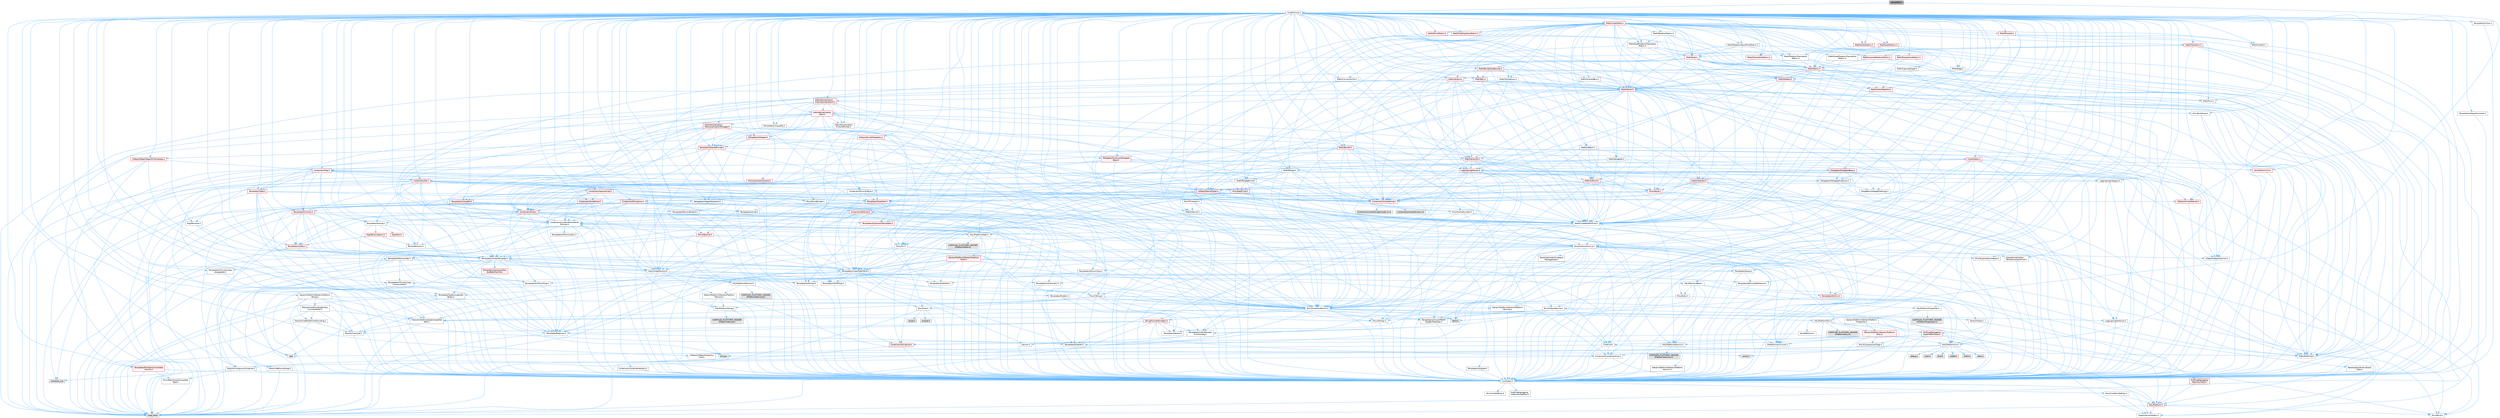 digraph "VersePath.h"
{
 // INTERACTIVE_SVG=YES
 // LATEX_PDF_SIZE
  bgcolor="transparent";
  edge [fontname=Helvetica,fontsize=10,labelfontname=Helvetica,labelfontsize=10];
  node [fontname=Helvetica,fontsize=10,shape=box,height=0.2,width=0.4];
  Node1 [id="Node000001",label="VersePath.h",height=0.2,width=0.4,color="gray40", fillcolor="grey60", style="filled", fontcolor="black",tooltip=" "];
  Node1 -> Node2 [id="edge1_Node000001_Node000002",color="steelblue1",style="solid",tooltip=" "];
  Node2 [id="Node000002",label="CoreMinimal.h",height=0.2,width=0.4,color="grey40", fillcolor="white", style="filled",URL="$d7/d67/CoreMinimal_8h.html",tooltip=" "];
  Node2 -> Node3 [id="edge2_Node000002_Node000003",color="steelblue1",style="solid",tooltip=" "];
  Node3 [id="Node000003",label="CoreTypes.h",height=0.2,width=0.4,color="grey40", fillcolor="white", style="filled",URL="$dc/dec/CoreTypes_8h.html",tooltip=" "];
  Node3 -> Node4 [id="edge3_Node000003_Node000004",color="steelblue1",style="solid",tooltip=" "];
  Node4 [id="Node000004",label="HAL/Platform.h",height=0.2,width=0.4,color="red", fillcolor="#FFF0F0", style="filled",URL="$d9/dd0/Platform_8h.html",tooltip=" "];
  Node4 -> Node5 [id="edge4_Node000004_Node000005",color="steelblue1",style="solid",tooltip=" "];
  Node5 [id="Node000005",label="Misc/Build.h",height=0.2,width=0.4,color="grey40", fillcolor="white", style="filled",URL="$d3/dbb/Build_8h.html",tooltip=" "];
  Node4 -> Node7 [id="edge5_Node000004_Node000007",color="steelblue1",style="solid",tooltip=" "];
  Node7 [id="Node000007",label="type_traits",height=0.2,width=0.4,color="grey60", fillcolor="#E0E0E0", style="filled",tooltip=" "];
  Node4 -> Node8 [id="edge6_Node000004_Node000008",color="steelblue1",style="solid",tooltip=" "];
  Node8 [id="Node000008",label="PreprocessorHelpers.h",height=0.2,width=0.4,color="grey40", fillcolor="white", style="filled",URL="$db/ddb/PreprocessorHelpers_8h.html",tooltip=" "];
  Node3 -> Node14 [id="edge7_Node000003_Node000014",color="steelblue1",style="solid",tooltip=" "];
  Node14 [id="Node000014",label="ProfilingDebugging\l/UMemoryDefines.h",height=0.2,width=0.4,color="grey40", fillcolor="white", style="filled",URL="$d2/da2/UMemoryDefines_8h.html",tooltip=" "];
  Node3 -> Node15 [id="edge8_Node000003_Node000015",color="steelblue1",style="solid",tooltip=" "];
  Node15 [id="Node000015",label="Misc/CoreMiscDefines.h",height=0.2,width=0.4,color="grey40", fillcolor="white", style="filled",URL="$da/d38/CoreMiscDefines_8h.html",tooltip=" "];
  Node15 -> Node4 [id="edge9_Node000015_Node000004",color="steelblue1",style="solid",tooltip=" "];
  Node15 -> Node8 [id="edge10_Node000015_Node000008",color="steelblue1",style="solid",tooltip=" "];
  Node3 -> Node16 [id="edge11_Node000003_Node000016",color="steelblue1",style="solid",tooltip=" "];
  Node16 [id="Node000016",label="Misc/CoreDefines.h",height=0.2,width=0.4,color="grey40", fillcolor="white", style="filled",URL="$d3/dd2/CoreDefines_8h.html",tooltip=" "];
  Node2 -> Node17 [id="edge12_Node000002_Node000017",color="steelblue1",style="solid",tooltip=" "];
  Node17 [id="Node000017",label="CoreFwd.h",height=0.2,width=0.4,color="grey40", fillcolor="white", style="filled",URL="$d1/d1e/CoreFwd_8h.html",tooltip=" "];
  Node17 -> Node3 [id="edge13_Node000017_Node000003",color="steelblue1",style="solid",tooltip=" "];
  Node17 -> Node18 [id="edge14_Node000017_Node000018",color="steelblue1",style="solid",tooltip=" "];
  Node18 [id="Node000018",label="Containers/ContainersFwd.h",height=0.2,width=0.4,color="grey40", fillcolor="white", style="filled",URL="$d4/d0a/ContainersFwd_8h.html",tooltip=" "];
  Node18 -> Node4 [id="edge15_Node000018_Node000004",color="steelblue1",style="solid",tooltip=" "];
  Node18 -> Node3 [id="edge16_Node000018_Node000003",color="steelblue1",style="solid",tooltip=" "];
  Node18 -> Node19 [id="edge17_Node000018_Node000019",color="steelblue1",style="solid",tooltip=" "];
  Node19 [id="Node000019",label="Traits/IsContiguousContainer.h",height=0.2,width=0.4,color="grey40", fillcolor="white", style="filled",URL="$d5/d3c/IsContiguousContainer_8h.html",tooltip=" "];
  Node19 -> Node3 [id="edge18_Node000019_Node000003",color="steelblue1",style="solid",tooltip=" "];
  Node19 -> Node20 [id="edge19_Node000019_Node000020",color="steelblue1",style="solid",tooltip=" "];
  Node20 [id="Node000020",label="Misc/StaticAssertComplete\lType.h",height=0.2,width=0.4,color="grey40", fillcolor="white", style="filled",URL="$d5/d4e/StaticAssertCompleteType_8h.html",tooltip=" "];
  Node19 -> Node21 [id="edge20_Node000019_Node000021",color="steelblue1",style="solid",tooltip=" "];
  Node21 [id="Node000021",label="initializer_list",height=0.2,width=0.4,color="grey60", fillcolor="#E0E0E0", style="filled",tooltip=" "];
  Node17 -> Node22 [id="edge21_Node000017_Node000022",color="steelblue1",style="solid",tooltip=" "];
  Node22 [id="Node000022",label="Math/MathFwd.h",height=0.2,width=0.4,color="grey40", fillcolor="white", style="filled",URL="$d2/d10/MathFwd_8h.html",tooltip=" "];
  Node22 -> Node4 [id="edge22_Node000022_Node000004",color="steelblue1",style="solid",tooltip=" "];
  Node17 -> Node23 [id="edge23_Node000017_Node000023",color="steelblue1",style="solid",tooltip=" "];
  Node23 [id="Node000023",label="UObject/UObjectHierarchy\lFwd.h",height=0.2,width=0.4,color="grey40", fillcolor="white", style="filled",URL="$d3/d13/UObjectHierarchyFwd_8h.html",tooltip=" "];
  Node2 -> Node23 [id="edge24_Node000002_Node000023",color="steelblue1",style="solid",tooltip=" "];
  Node2 -> Node18 [id="edge25_Node000002_Node000018",color="steelblue1",style="solid",tooltip=" "];
  Node2 -> Node24 [id="edge26_Node000002_Node000024",color="steelblue1",style="solid",tooltip=" "];
  Node24 [id="Node000024",label="Misc/VarArgs.h",height=0.2,width=0.4,color="grey40", fillcolor="white", style="filled",URL="$d5/d6f/VarArgs_8h.html",tooltip=" "];
  Node24 -> Node3 [id="edge27_Node000024_Node000003",color="steelblue1",style="solid",tooltip=" "];
  Node2 -> Node25 [id="edge28_Node000002_Node000025",color="steelblue1",style="solid",tooltip=" "];
  Node25 [id="Node000025",label="Logging/LogVerbosity.h",height=0.2,width=0.4,color="grey40", fillcolor="white", style="filled",URL="$d2/d8f/LogVerbosity_8h.html",tooltip=" "];
  Node25 -> Node3 [id="edge29_Node000025_Node000003",color="steelblue1",style="solid",tooltip=" "];
  Node2 -> Node26 [id="edge30_Node000002_Node000026",color="steelblue1",style="solid",tooltip=" "];
  Node26 [id="Node000026",label="Misc/OutputDevice.h",height=0.2,width=0.4,color="grey40", fillcolor="white", style="filled",URL="$d7/d32/OutputDevice_8h.html",tooltip=" "];
  Node26 -> Node17 [id="edge31_Node000026_Node000017",color="steelblue1",style="solid",tooltip=" "];
  Node26 -> Node3 [id="edge32_Node000026_Node000003",color="steelblue1",style="solid",tooltip=" "];
  Node26 -> Node25 [id="edge33_Node000026_Node000025",color="steelblue1",style="solid",tooltip=" "];
  Node26 -> Node24 [id="edge34_Node000026_Node000024",color="steelblue1",style="solid",tooltip=" "];
  Node26 -> Node27 [id="edge35_Node000026_Node000027",color="steelblue1",style="solid",tooltip=" "];
  Node27 [id="Node000027",label="Templates/IsArrayOrRefOf\lTypeByPredicate.h",height=0.2,width=0.4,color="grey40", fillcolor="white", style="filled",URL="$d6/da1/IsArrayOrRefOfTypeByPredicate_8h.html",tooltip=" "];
  Node27 -> Node3 [id="edge36_Node000027_Node000003",color="steelblue1",style="solid",tooltip=" "];
  Node26 -> Node28 [id="edge37_Node000026_Node000028",color="steelblue1",style="solid",tooltip=" "];
  Node28 [id="Node000028",label="Templates/IsValidVariadic\lFunctionArg.h",height=0.2,width=0.4,color="grey40", fillcolor="white", style="filled",URL="$d0/dc8/IsValidVariadicFunctionArg_8h.html",tooltip=" "];
  Node28 -> Node3 [id="edge38_Node000028_Node000003",color="steelblue1",style="solid",tooltip=" "];
  Node28 -> Node29 [id="edge39_Node000028_Node000029",color="steelblue1",style="solid",tooltip=" "];
  Node29 [id="Node000029",label="IsEnum.h",height=0.2,width=0.4,color="grey40", fillcolor="white", style="filled",URL="$d4/de5/IsEnum_8h.html",tooltip=" "];
  Node28 -> Node7 [id="edge40_Node000028_Node000007",color="steelblue1",style="solid",tooltip=" "];
  Node26 -> Node30 [id="edge41_Node000026_Node000030",color="steelblue1",style="solid",tooltip=" "];
  Node30 [id="Node000030",label="Traits/IsCharEncodingCompatible\lWith.h",height=0.2,width=0.4,color="grey40", fillcolor="white", style="filled",URL="$df/dd1/IsCharEncodingCompatibleWith_8h.html",tooltip=" "];
  Node30 -> Node7 [id="edge42_Node000030_Node000007",color="steelblue1",style="solid",tooltip=" "];
  Node30 -> Node31 [id="edge43_Node000030_Node000031",color="steelblue1",style="solid",tooltip=" "];
  Node31 [id="Node000031",label="Traits/IsCharType.h",height=0.2,width=0.4,color="grey40", fillcolor="white", style="filled",URL="$db/d51/IsCharType_8h.html",tooltip=" "];
  Node31 -> Node3 [id="edge44_Node000031_Node000003",color="steelblue1",style="solid",tooltip=" "];
  Node2 -> Node32 [id="edge45_Node000002_Node000032",color="steelblue1",style="solid",tooltip=" "];
  Node32 [id="Node000032",label="HAL/PlatformCrt.h",height=0.2,width=0.4,color="grey40", fillcolor="white", style="filled",URL="$d8/d75/PlatformCrt_8h.html",tooltip=" "];
  Node32 -> Node33 [id="edge46_Node000032_Node000033",color="steelblue1",style="solid",tooltip=" "];
  Node33 [id="Node000033",label="new",height=0.2,width=0.4,color="grey60", fillcolor="#E0E0E0", style="filled",tooltip=" "];
  Node32 -> Node34 [id="edge47_Node000032_Node000034",color="steelblue1",style="solid",tooltip=" "];
  Node34 [id="Node000034",label="wchar.h",height=0.2,width=0.4,color="grey60", fillcolor="#E0E0E0", style="filled",tooltip=" "];
  Node32 -> Node35 [id="edge48_Node000032_Node000035",color="steelblue1",style="solid",tooltip=" "];
  Node35 [id="Node000035",label="stddef.h",height=0.2,width=0.4,color="grey60", fillcolor="#E0E0E0", style="filled",tooltip=" "];
  Node32 -> Node36 [id="edge49_Node000032_Node000036",color="steelblue1",style="solid",tooltip=" "];
  Node36 [id="Node000036",label="stdlib.h",height=0.2,width=0.4,color="grey60", fillcolor="#E0E0E0", style="filled",tooltip=" "];
  Node32 -> Node37 [id="edge50_Node000032_Node000037",color="steelblue1",style="solid",tooltip=" "];
  Node37 [id="Node000037",label="stdio.h",height=0.2,width=0.4,color="grey60", fillcolor="#E0E0E0", style="filled",tooltip=" "];
  Node32 -> Node38 [id="edge51_Node000032_Node000038",color="steelblue1",style="solid",tooltip=" "];
  Node38 [id="Node000038",label="stdarg.h",height=0.2,width=0.4,color="grey60", fillcolor="#E0E0E0", style="filled",tooltip=" "];
  Node32 -> Node39 [id="edge52_Node000032_Node000039",color="steelblue1",style="solid",tooltip=" "];
  Node39 [id="Node000039",label="math.h",height=0.2,width=0.4,color="grey60", fillcolor="#E0E0E0", style="filled",tooltip=" "];
  Node32 -> Node40 [id="edge53_Node000032_Node000040",color="steelblue1",style="solid",tooltip=" "];
  Node40 [id="Node000040",label="float.h",height=0.2,width=0.4,color="grey60", fillcolor="#E0E0E0", style="filled",tooltip=" "];
  Node32 -> Node41 [id="edge54_Node000032_Node000041",color="steelblue1",style="solid",tooltip=" "];
  Node41 [id="Node000041",label="string.h",height=0.2,width=0.4,color="grey60", fillcolor="#E0E0E0", style="filled",tooltip=" "];
  Node2 -> Node42 [id="edge55_Node000002_Node000042",color="steelblue1",style="solid",tooltip=" "];
  Node42 [id="Node000042",label="HAL/PlatformMisc.h",height=0.2,width=0.4,color="grey40", fillcolor="white", style="filled",URL="$d0/df5/PlatformMisc_8h.html",tooltip=" "];
  Node42 -> Node3 [id="edge56_Node000042_Node000003",color="steelblue1",style="solid",tooltip=" "];
  Node42 -> Node43 [id="edge57_Node000042_Node000043",color="steelblue1",style="solid",tooltip=" "];
  Node43 [id="Node000043",label="GenericPlatform/GenericPlatform\lMisc.h",height=0.2,width=0.4,color="red", fillcolor="#FFF0F0", style="filled",URL="$db/d9a/GenericPlatformMisc_8h.html",tooltip=" "];
  Node43 -> Node44 [id="edge58_Node000043_Node000044",color="steelblue1",style="solid",tooltip=" "];
  Node44 [id="Node000044",label="Containers/StringFwd.h",height=0.2,width=0.4,color="red", fillcolor="#FFF0F0", style="filled",URL="$df/d37/StringFwd_8h.html",tooltip=" "];
  Node44 -> Node3 [id="edge59_Node000044_Node000003",color="steelblue1",style="solid",tooltip=" "];
  Node44 -> Node19 [id="edge60_Node000044_Node000019",color="steelblue1",style="solid",tooltip=" "];
  Node43 -> Node17 [id="edge61_Node000043_Node000017",color="steelblue1",style="solid",tooltip=" "];
  Node43 -> Node3 [id="edge62_Node000043_Node000003",color="steelblue1",style="solid",tooltip=" "];
  Node43 -> Node32 [id="edge63_Node000043_Node000032",color="steelblue1",style="solid",tooltip=" "];
  Node43 -> Node47 [id="edge64_Node000043_Node000047",color="steelblue1",style="solid",tooltip=" "];
  Node47 [id="Node000047",label="Math/NumericLimits.h",height=0.2,width=0.4,color="grey40", fillcolor="white", style="filled",URL="$df/d1b/NumericLimits_8h.html",tooltip=" "];
  Node47 -> Node3 [id="edge65_Node000047_Node000003",color="steelblue1",style="solid",tooltip=" "];
  Node43 -> Node48 [id="edge66_Node000043_Node000048",color="steelblue1",style="solid",tooltip=" "];
  Node48 [id="Node000048",label="Misc/CompressionFlags.h",height=0.2,width=0.4,color="grey40", fillcolor="white", style="filled",URL="$d9/d76/CompressionFlags_8h.html",tooltip=" "];
  Node42 -> Node52 [id="edge67_Node000042_Node000052",color="steelblue1",style="solid",tooltip=" "];
  Node52 [id="Node000052",label="COMPILED_PLATFORM_HEADER\l(PlatformMisc.h)",height=0.2,width=0.4,color="grey60", fillcolor="#E0E0E0", style="filled",tooltip=" "];
  Node42 -> Node53 [id="edge68_Node000042_Node000053",color="steelblue1",style="solid",tooltip=" "];
  Node53 [id="Node000053",label="ProfilingDebugging\l/CpuProfilerTrace.h",height=0.2,width=0.4,color="red", fillcolor="#FFF0F0", style="filled",URL="$da/dcb/CpuProfilerTrace_8h.html",tooltip=" "];
  Node53 -> Node3 [id="edge69_Node000053_Node000003",color="steelblue1",style="solid",tooltip=" "];
  Node53 -> Node18 [id="edge70_Node000053_Node000018",color="steelblue1",style="solid",tooltip=" "];
  Node53 -> Node54 [id="edge71_Node000053_Node000054",color="steelblue1",style="solid",tooltip=" "];
  Node54 [id="Node000054",label="HAL/PlatformAtomics.h",height=0.2,width=0.4,color="grey40", fillcolor="white", style="filled",URL="$d3/d36/PlatformAtomics_8h.html",tooltip=" "];
  Node54 -> Node3 [id="edge72_Node000054_Node000003",color="steelblue1",style="solid",tooltip=" "];
  Node54 -> Node55 [id="edge73_Node000054_Node000055",color="steelblue1",style="solid",tooltip=" "];
  Node55 [id="Node000055",label="GenericPlatform/GenericPlatform\lAtomics.h",height=0.2,width=0.4,color="grey40", fillcolor="white", style="filled",URL="$da/d72/GenericPlatformAtomics_8h.html",tooltip=" "];
  Node55 -> Node3 [id="edge74_Node000055_Node000003",color="steelblue1",style="solid",tooltip=" "];
  Node54 -> Node56 [id="edge75_Node000054_Node000056",color="steelblue1",style="solid",tooltip=" "];
  Node56 [id="Node000056",label="COMPILED_PLATFORM_HEADER\l(PlatformAtomics.h)",height=0.2,width=0.4,color="grey60", fillcolor="#E0E0E0", style="filled",tooltip=" "];
  Node53 -> Node8 [id="edge76_Node000053_Node000008",color="steelblue1",style="solid",tooltip=" "];
  Node53 -> Node5 [id="edge77_Node000053_Node000005",color="steelblue1",style="solid",tooltip=" "];
  Node2 -> Node61 [id="edge78_Node000002_Node000061",color="steelblue1",style="solid",tooltip=" "];
  Node61 [id="Node000061",label="Misc/AssertionMacros.h",height=0.2,width=0.4,color="grey40", fillcolor="white", style="filled",URL="$d0/dfa/AssertionMacros_8h.html",tooltip=" "];
  Node61 -> Node3 [id="edge79_Node000061_Node000003",color="steelblue1",style="solid",tooltip=" "];
  Node61 -> Node4 [id="edge80_Node000061_Node000004",color="steelblue1",style="solid",tooltip=" "];
  Node61 -> Node42 [id="edge81_Node000061_Node000042",color="steelblue1",style="solid",tooltip=" "];
  Node61 -> Node8 [id="edge82_Node000061_Node000008",color="steelblue1",style="solid",tooltip=" "];
  Node61 -> Node62 [id="edge83_Node000061_Node000062",color="steelblue1",style="solid",tooltip=" "];
  Node62 [id="Node000062",label="Templates/EnableIf.h",height=0.2,width=0.4,color="grey40", fillcolor="white", style="filled",URL="$d7/d60/EnableIf_8h.html",tooltip=" "];
  Node62 -> Node3 [id="edge84_Node000062_Node000003",color="steelblue1",style="solid",tooltip=" "];
  Node61 -> Node27 [id="edge85_Node000061_Node000027",color="steelblue1",style="solid",tooltip=" "];
  Node61 -> Node28 [id="edge86_Node000061_Node000028",color="steelblue1",style="solid",tooltip=" "];
  Node61 -> Node30 [id="edge87_Node000061_Node000030",color="steelblue1",style="solid",tooltip=" "];
  Node61 -> Node24 [id="edge88_Node000061_Node000024",color="steelblue1",style="solid",tooltip=" "];
  Node61 -> Node63 [id="edge89_Node000061_Node000063",color="steelblue1",style="solid",tooltip=" "];
  Node63 [id="Node000063",label="String/FormatStringSan.h",height=0.2,width=0.4,color="red", fillcolor="#FFF0F0", style="filled",URL="$d3/d8b/FormatStringSan_8h.html",tooltip=" "];
  Node63 -> Node7 [id="edge90_Node000063_Node000007",color="steelblue1",style="solid",tooltip=" "];
  Node63 -> Node3 [id="edge91_Node000063_Node000003",color="steelblue1",style="solid",tooltip=" "];
  Node63 -> Node64 [id="edge92_Node000063_Node000064",color="steelblue1",style="solid",tooltip=" "];
  Node64 [id="Node000064",label="Templates/Requires.h",height=0.2,width=0.4,color="grey40", fillcolor="white", style="filled",URL="$dc/d96/Requires_8h.html",tooltip=" "];
  Node64 -> Node62 [id="edge93_Node000064_Node000062",color="steelblue1",style="solid",tooltip=" "];
  Node64 -> Node7 [id="edge94_Node000064_Node000007",color="steelblue1",style="solid",tooltip=" "];
  Node63 -> Node65 [id="edge95_Node000063_Node000065",color="steelblue1",style="solid",tooltip=" "];
  Node65 [id="Node000065",label="Templates/Identity.h",height=0.2,width=0.4,color="grey40", fillcolor="white", style="filled",URL="$d0/dd5/Identity_8h.html",tooltip=" "];
  Node63 -> Node28 [id="edge96_Node000063_Node000028",color="steelblue1",style="solid",tooltip=" "];
  Node63 -> Node31 [id="edge97_Node000063_Node000031",color="steelblue1",style="solid",tooltip=" "];
  Node63 -> Node18 [id="edge98_Node000063_Node000018",color="steelblue1",style="solid",tooltip=" "];
  Node61 -> Node69 [id="edge99_Node000061_Node000069",color="steelblue1",style="solid",tooltip=" "];
  Node69 [id="Node000069",label="atomic",height=0.2,width=0.4,color="grey60", fillcolor="#E0E0E0", style="filled",tooltip=" "];
  Node2 -> Node70 [id="edge100_Node000002_Node000070",color="steelblue1",style="solid",tooltip=" "];
  Node70 [id="Node000070",label="Templates/IsPointer.h",height=0.2,width=0.4,color="grey40", fillcolor="white", style="filled",URL="$d7/d05/IsPointer_8h.html",tooltip=" "];
  Node70 -> Node3 [id="edge101_Node000070_Node000003",color="steelblue1",style="solid",tooltip=" "];
  Node2 -> Node71 [id="edge102_Node000002_Node000071",color="steelblue1",style="solid",tooltip=" "];
  Node71 [id="Node000071",label="HAL/PlatformMemory.h",height=0.2,width=0.4,color="grey40", fillcolor="white", style="filled",URL="$de/d68/PlatformMemory_8h.html",tooltip=" "];
  Node71 -> Node3 [id="edge103_Node000071_Node000003",color="steelblue1",style="solid",tooltip=" "];
  Node71 -> Node72 [id="edge104_Node000071_Node000072",color="steelblue1",style="solid",tooltip=" "];
  Node72 [id="Node000072",label="GenericPlatform/GenericPlatform\lMemory.h",height=0.2,width=0.4,color="grey40", fillcolor="white", style="filled",URL="$dd/d22/GenericPlatformMemory_8h.html",tooltip=" "];
  Node72 -> Node17 [id="edge105_Node000072_Node000017",color="steelblue1",style="solid",tooltip=" "];
  Node72 -> Node3 [id="edge106_Node000072_Node000003",color="steelblue1",style="solid",tooltip=" "];
  Node72 -> Node73 [id="edge107_Node000072_Node000073",color="steelblue1",style="solid",tooltip=" "];
  Node73 [id="Node000073",label="HAL/PlatformString.h",height=0.2,width=0.4,color="grey40", fillcolor="white", style="filled",URL="$db/db5/PlatformString_8h.html",tooltip=" "];
  Node73 -> Node3 [id="edge108_Node000073_Node000003",color="steelblue1",style="solid",tooltip=" "];
  Node73 -> Node74 [id="edge109_Node000073_Node000074",color="steelblue1",style="solid",tooltip=" "];
  Node74 [id="Node000074",label="COMPILED_PLATFORM_HEADER\l(PlatformString.h)",height=0.2,width=0.4,color="grey60", fillcolor="#E0E0E0", style="filled",tooltip=" "];
  Node72 -> Node41 [id="edge110_Node000072_Node000041",color="steelblue1",style="solid",tooltip=" "];
  Node72 -> Node34 [id="edge111_Node000072_Node000034",color="steelblue1",style="solid",tooltip=" "];
  Node71 -> Node75 [id="edge112_Node000071_Node000075",color="steelblue1",style="solid",tooltip=" "];
  Node75 [id="Node000075",label="COMPILED_PLATFORM_HEADER\l(PlatformMemory.h)",height=0.2,width=0.4,color="grey60", fillcolor="#E0E0E0", style="filled",tooltip=" "];
  Node2 -> Node54 [id="edge113_Node000002_Node000054",color="steelblue1",style="solid",tooltip=" "];
  Node2 -> Node76 [id="edge114_Node000002_Node000076",color="steelblue1",style="solid",tooltip=" "];
  Node76 [id="Node000076",label="Misc/Exec.h",height=0.2,width=0.4,color="grey40", fillcolor="white", style="filled",URL="$de/ddb/Exec_8h.html",tooltip=" "];
  Node76 -> Node3 [id="edge115_Node000076_Node000003",color="steelblue1",style="solid",tooltip=" "];
  Node76 -> Node61 [id="edge116_Node000076_Node000061",color="steelblue1",style="solid",tooltip=" "];
  Node2 -> Node77 [id="edge117_Node000002_Node000077",color="steelblue1",style="solid",tooltip=" "];
  Node77 [id="Node000077",label="HAL/MemoryBase.h",height=0.2,width=0.4,color="grey40", fillcolor="white", style="filled",URL="$d6/d9f/MemoryBase_8h.html",tooltip=" "];
  Node77 -> Node3 [id="edge118_Node000077_Node000003",color="steelblue1",style="solid",tooltip=" "];
  Node77 -> Node54 [id="edge119_Node000077_Node000054",color="steelblue1",style="solid",tooltip=" "];
  Node77 -> Node32 [id="edge120_Node000077_Node000032",color="steelblue1",style="solid",tooltip=" "];
  Node77 -> Node76 [id="edge121_Node000077_Node000076",color="steelblue1",style="solid",tooltip=" "];
  Node77 -> Node26 [id="edge122_Node000077_Node000026",color="steelblue1",style="solid",tooltip=" "];
  Node77 -> Node78 [id="edge123_Node000077_Node000078",color="steelblue1",style="solid",tooltip=" "];
  Node78 [id="Node000078",label="Templates/Atomic.h",height=0.2,width=0.4,color="red", fillcolor="#FFF0F0", style="filled",URL="$d3/d91/Atomic_8h.html",tooltip=" "];
  Node78 -> Node86 [id="edge124_Node000078_Node000086",color="steelblue1",style="solid",tooltip=" "];
  Node86 [id="Node000086",label="Traits/IntType.h",height=0.2,width=0.4,color="grey40", fillcolor="white", style="filled",URL="$d7/deb/IntType_8h.html",tooltip=" "];
  Node86 -> Node4 [id="edge125_Node000086_Node000004",color="steelblue1",style="solid",tooltip=" "];
  Node78 -> Node69 [id="edge126_Node000078_Node000069",color="steelblue1",style="solid",tooltip=" "];
  Node2 -> Node87 [id="edge127_Node000002_Node000087",color="steelblue1",style="solid",tooltip=" "];
  Node87 [id="Node000087",label="HAL/UnrealMemory.h",height=0.2,width=0.4,color="grey40", fillcolor="white", style="filled",URL="$d9/d96/UnrealMemory_8h.html",tooltip=" "];
  Node87 -> Node3 [id="edge128_Node000087_Node000003",color="steelblue1",style="solid",tooltip=" "];
  Node87 -> Node72 [id="edge129_Node000087_Node000072",color="steelblue1",style="solid",tooltip=" "];
  Node87 -> Node77 [id="edge130_Node000087_Node000077",color="steelblue1",style="solid",tooltip=" "];
  Node87 -> Node71 [id="edge131_Node000087_Node000071",color="steelblue1",style="solid",tooltip=" "];
  Node87 -> Node88 [id="edge132_Node000087_Node000088",color="steelblue1",style="solid",tooltip=" "];
  Node88 [id="Node000088",label="ProfilingDebugging\l/MemoryTrace.h",height=0.2,width=0.4,color="red", fillcolor="#FFF0F0", style="filled",URL="$da/dd7/MemoryTrace_8h.html",tooltip=" "];
  Node88 -> Node4 [id="edge133_Node000088_Node000004",color="steelblue1",style="solid",tooltip=" "];
  Node87 -> Node70 [id="edge134_Node000087_Node000070",color="steelblue1",style="solid",tooltip=" "];
  Node2 -> Node89 [id="edge135_Node000002_Node000089",color="steelblue1",style="solid",tooltip=" "];
  Node89 [id="Node000089",label="Templates/IsArithmetic.h",height=0.2,width=0.4,color="grey40", fillcolor="white", style="filled",URL="$d2/d5d/IsArithmetic_8h.html",tooltip=" "];
  Node89 -> Node3 [id="edge136_Node000089_Node000003",color="steelblue1",style="solid",tooltip=" "];
  Node2 -> Node83 [id="edge137_Node000002_Node000083",color="steelblue1",style="solid",tooltip=" "];
  Node83 [id="Node000083",label="Templates/AndOrNot.h",height=0.2,width=0.4,color="grey40", fillcolor="white", style="filled",URL="$db/d0a/AndOrNot_8h.html",tooltip=" "];
  Node83 -> Node3 [id="edge138_Node000083_Node000003",color="steelblue1",style="solid",tooltip=" "];
  Node2 -> Node90 [id="edge139_Node000002_Node000090",color="steelblue1",style="solid",tooltip=" "];
  Node90 [id="Node000090",label="Templates/IsPODType.h",height=0.2,width=0.4,color="grey40", fillcolor="white", style="filled",URL="$d7/db1/IsPODType_8h.html",tooltip=" "];
  Node90 -> Node3 [id="edge140_Node000090_Node000003",color="steelblue1",style="solid",tooltip=" "];
  Node2 -> Node91 [id="edge141_Node000002_Node000091",color="steelblue1",style="solid",tooltip=" "];
  Node91 [id="Node000091",label="Templates/IsUECoreType.h",height=0.2,width=0.4,color="grey40", fillcolor="white", style="filled",URL="$d1/db8/IsUECoreType_8h.html",tooltip=" "];
  Node91 -> Node3 [id="edge142_Node000091_Node000003",color="steelblue1",style="solid",tooltip=" "];
  Node91 -> Node7 [id="edge143_Node000091_Node000007",color="steelblue1",style="solid",tooltip=" "];
  Node2 -> Node84 [id="edge144_Node000002_Node000084",color="steelblue1",style="solid",tooltip=" "];
  Node84 [id="Node000084",label="Templates/IsTriviallyCopy\lConstructible.h",height=0.2,width=0.4,color="grey40", fillcolor="white", style="filled",URL="$d3/d78/IsTriviallyCopyConstructible_8h.html",tooltip=" "];
  Node84 -> Node3 [id="edge145_Node000084_Node000003",color="steelblue1",style="solid",tooltip=" "];
  Node84 -> Node7 [id="edge146_Node000084_Node000007",color="steelblue1",style="solid",tooltip=" "];
  Node2 -> Node92 [id="edge147_Node000002_Node000092",color="steelblue1",style="solid",tooltip=" "];
  Node92 [id="Node000092",label="Templates/UnrealTypeTraits.h",height=0.2,width=0.4,color="grey40", fillcolor="white", style="filled",URL="$d2/d2d/UnrealTypeTraits_8h.html",tooltip=" "];
  Node92 -> Node3 [id="edge148_Node000092_Node000003",color="steelblue1",style="solid",tooltip=" "];
  Node92 -> Node70 [id="edge149_Node000092_Node000070",color="steelblue1",style="solid",tooltip=" "];
  Node92 -> Node61 [id="edge150_Node000092_Node000061",color="steelblue1",style="solid",tooltip=" "];
  Node92 -> Node83 [id="edge151_Node000092_Node000083",color="steelblue1",style="solid",tooltip=" "];
  Node92 -> Node62 [id="edge152_Node000092_Node000062",color="steelblue1",style="solid",tooltip=" "];
  Node92 -> Node89 [id="edge153_Node000092_Node000089",color="steelblue1",style="solid",tooltip=" "];
  Node92 -> Node29 [id="edge154_Node000092_Node000029",color="steelblue1",style="solid",tooltip=" "];
  Node92 -> Node93 [id="edge155_Node000092_Node000093",color="steelblue1",style="solid",tooltip=" "];
  Node93 [id="Node000093",label="Templates/Models.h",height=0.2,width=0.4,color="grey40", fillcolor="white", style="filled",URL="$d3/d0c/Models_8h.html",tooltip=" "];
  Node93 -> Node65 [id="edge156_Node000093_Node000065",color="steelblue1",style="solid",tooltip=" "];
  Node92 -> Node90 [id="edge157_Node000092_Node000090",color="steelblue1",style="solid",tooltip=" "];
  Node92 -> Node91 [id="edge158_Node000092_Node000091",color="steelblue1",style="solid",tooltip=" "];
  Node92 -> Node84 [id="edge159_Node000092_Node000084",color="steelblue1",style="solid",tooltip=" "];
  Node2 -> Node62 [id="edge160_Node000002_Node000062",color="steelblue1",style="solid",tooltip=" "];
  Node2 -> Node94 [id="edge161_Node000002_Node000094",color="steelblue1",style="solid",tooltip=" "];
  Node94 [id="Node000094",label="Templates/RemoveReference.h",height=0.2,width=0.4,color="grey40", fillcolor="white", style="filled",URL="$da/dbe/RemoveReference_8h.html",tooltip=" "];
  Node94 -> Node3 [id="edge162_Node000094_Node000003",color="steelblue1",style="solid",tooltip=" "];
  Node2 -> Node95 [id="edge163_Node000002_Node000095",color="steelblue1",style="solid",tooltip=" "];
  Node95 [id="Node000095",label="Templates/IntegralConstant.h",height=0.2,width=0.4,color="grey40", fillcolor="white", style="filled",URL="$db/d1b/IntegralConstant_8h.html",tooltip=" "];
  Node95 -> Node3 [id="edge164_Node000095_Node000003",color="steelblue1",style="solid",tooltip=" "];
  Node2 -> Node96 [id="edge165_Node000002_Node000096",color="steelblue1",style="solid",tooltip=" "];
  Node96 [id="Node000096",label="Templates/IsClass.h",height=0.2,width=0.4,color="grey40", fillcolor="white", style="filled",URL="$db/dcb/IsClass_8h.html",tooltip=" "];
  Node96 -> Node3 [id="edge166_Node000096_Node000003",color="steelblue1",style="solid",tooltip=" "];
  Node2 -> Node97 [id="edge167_Node000002_Node000097",color="steelblue1",style="solid",tooltip=" "];
  Node97 [id="Node000097",label="Templates/TypeCompatible\lBytes.h",height=0.2,width=0.4,color="grey40", fillcolor="white", style="filled",URL="$df/d0a/TypeCompatibleBytes_8h.html",tooltip=" "];
  Node97 -> Node3 [id="edge168_Node000097_Node000003",color="steelblue1",style="solid",tooltip=" "];
  Node97 -> Node41 [id="edge169_Node000097_Node000041",color="steelblue1",style="solid",tooltip=" "];
  Node97 -> Node33 [id="edge170_Node000097_Node000033",color="steelblue1",style="solid",tooltip=" "];
  Node97 -> Node7 [id="edge171_Node000097_Node000007",color="steelblue1",style="solid",tooltip=" "];
  Node2 -> Node19 [id="edge172_Node000002_Node000019",color="steelblue1",style="solid",tooltip=" "];
  Node2 -> Node98 [id="edge173_Node000002_Node000098",color="steelblue1",style="solid",tooltip=" "];
  Node98 [id="Node000098",label="Templates/UnrealTemplate.h",height=0.2,width=0.4,color="grey40", fillcolor="white", style="filled",URL="$d4/d24/UnrealTemplate_8h.html",tooltip=" "];
  Node98 -> Node3 [id="edge174_Node000098_Node000003",color="steelblue1",style="solid",tooltip=" "];
  Node98 -> Node70 [id="edge175_Node000098_Node000070",color="steelblue1",style="solid",tooltip=" "];
  Node98 -> Node87 [id="edge176_Node000098_Node000087",color="steelblue1",style="solid",tooltip=" "];
  Node98 -> Node99 [id="edge177_Node000098_Node000099",color="steelblue1",style="solid",tooltip=" "];
  Node99 [id="Node000099",label="Templates/CopyQualifiers\lAndRefsFromTo.h",height=0.2,width=0.4,color="red", fillcolor="#FFF0F0", style="filled",URL="$d3/db3/CopyQualifiersAndRefsFromTo_8h.html",tooltip=" "];
  Node98 -> Node92 [id="edge178_Node000098_Node000092",color="steelblue1",style="solid",tooltip=" "];
  Node98 -> Node94 [id="edge179_Node000098_Node000094",color="steelblue1",style="solid",tooltip=" "];
  Node98 -> Node64 [id="edge180_Node000098_Node000064",color="steelblue1",style="solid",tooltip=" "];
  Node98 -> Node97 [id="edge181_Node000098_Node000097",color="steelblue1",style="solid",tooltip=" "];
  Node98 -> Node65 [id="edge182_Node000098_Node000065",color="steelblue1",style="solid",tooltip=" "];
  Node98 -> Node19 [id="edge183_Node000098_Node000019",color="steelblue1",style="solid",tooltip=" "];
  Node98 -> Node101 [id="edge184_Node000098_Node000101",color="steelblue1",style="solid",tooltip=" "];
  Node101 [id="Node000101",label="Traits/UseBitwiseSwap.h",height=0.2,width=0.4,color="grey40", fillcolor="white", style="filled",URL="$db/df3/UseBitwiseSwap_8h.html",tooltip=" "];
  Node101 -> Node3 [id="edge185_Node000101_Node000003",color="steelblue1",style="solid",tooltip=" "];
  Node101 -> Node7 [id="edge186_Node000101_Node000007",color="steelblue1",style="solid",tooltip=" "];
  Node98 -> Node7 [id="edge187_Node000098_Node000007",color="steelblue1",style="solid",tooltip=" "];
  Node2 -> Node47 [id="edge188_Node000002_Node000047",color="steelblue1",style="solid",tooltip=" "];
  Node2 -> Node102 [id="edge189_Node000002_Node000102",color="steelblue1",style="solid",tooltip=" "];
  Node102 [id="Node000102",label="HAL/PlatformMath.h",height=0.2,width=0.4,color="grey40", fillcolor="white", style="filled",URL="$dc/d53/PlatformMath_8h.html",tooltip=" "];
  Node102 -> Node3 [id="edge190_Node000102_Node000003",color="steelblue1",style="solid",tooltip=" "];
  Node102 -> Node103 [id="edge191_Node000102_Node000103",color="steelblue1",style="solid",tooltip=" "];
  Node103 [id="Node000103",label="GenericPlatform/GenericPlatform\lMath.h",height=0.2,width=0.4,color="red", fillcolor="#FFF0F0", style="filled",URL="$d5/d79/GenericPlatformMath_8h.html",tooltip=" "];
  Node103 -> Node3 [id="edge192_Node000103_Node000003",color="steelblue1",style="solid",tooltip=" "];
  Node103 -> Node18 [id="edge193_Node000103_Node000018",color="steelblue1",style="solid",tooltip=" "];
  Node103 -> Node32 [id="edge194_Node000103_Node000032",color="steelblue1",style="solid",tooltip=" "];
  Node103 -> Node83 [id="edge195_Node000103_Node000083",color="steelblue1",style="solid",tooltip=" "];
  Node103 -> Node104 [id="edge196_Node000103_Node000104",color="steelblue1",style="solid",tooltip=" "];
  Node104 [id="Node000104",label="Templates/Decay.h",height=0.2,width=0.4,color="grey40", fillcolor="white", style="filled",URL="$dd/d0f/Decay_8h.html",tooltip=" "];
  Node104 -> Node3 [id="edge197_Node000104_Node000003",color="steelblue1",style="solid",tooltip=" "];
  Node104 -> Node94 [id="edge198_Node000104_Node000094",color="steelblue1",style="solid",tooltip=" "];
  Node104 -> Node7 [id="edge199_Node000104_Node000007",color="steelblue1",style="solid",tooltip=" "];
  Node103 -> Node92 [id="edge200_Node000103_Node000092",color="steelblue1",style="solid",tooltip=" "];
  Node103 -> Node64 [id="edge201_Node000103_Node000064",color="steelblue1",style="solid",tooltip=" "];
  Node103 -> Node97 [id="edge202_Node000103_Node000097",color="steelblue1",style="solid",tooltip=" "];
  Node103 -> Node7 [id="edge203_Node000103_Node000007",color="steelblue1",style="solid",tooltip=" "];
  Node102 -> Node109 [id="edge204_Node000102_Node000109",color="steelblue1",style="solid",tooltip=" "];
  Node109 [id="Node000109",label="COMPILED_PLATFORM_HEADER\l(PlatformMath.h)",height=0.2,width=0.4,color="grey60", fillcolor="#E0E0E0", style="filled",tooltip=" "];
  Node2 -> Node85 [id="edge205_Node000002_Node000085",color="steelblue1",style="solid",tooltip=" "];
  Node85 [id="Node000085",label="Templates/IsTriviallyCopy\lAssignable.h",height=0.2,width=0.4,color="grey40", fillcolor="white", style="filled",URL="$d2/df2/IsTriviallyCopyAssignable_8h.html",tooltip=" "];
  Node85 -> Node3 [id="edge206_Node000085_Node000003",color="steelblue1",style="solid",tooltip=" "];
  Node85 -> Node7 [id="edge207_Node000085_Node000007",color="steelblue1",style="solid",tooltip=" "];
  Node2 -> Node110 [id="edge208_Node000002_Node000110",color="steelblue1",style="solid",tooltip=" "];
  Node110 [id="Node000110",label="Templates/MemoryOps.h",height=0.2,width=0.4,color="grey40", fillcolor="white", style="filled",URL="$db/dea/MemoryOps_8h.html",tooltip=" "];
  Node110 -> Node3 [id="edge209_Node000110_Node000003",color="steelblue1",style="solid",tooltip=" "];
  Node110 -> Node87 [id="edge210_Node000110_Node000087",color="steelblue1",style="solid",tooltip=" "];
  Node110 -> Node85 [id="edge211_Node000110_Node000085",color="steelblue1",style="solid",tooltip=" "];
  Node110 -> Node84 [id="edge212_Node000110_Node000084",color="steelblue1",style="solid",tooltip=" "];
  Node110 -> Node64 [id="edge213_Node000110_Node000064",color="steelblue1",style="solid",tooltip=" "];
  Node110 -> Node92 [id="edge214_Node000110_Node000092",color="steelblue1",style="solid",tooltip=" "];
  Node110 -> Node101 [id="edge215_Node000110_Node000101",color="steelblue1",style="solid",tooltip=" "];
  Node110 -> Node33 [id="edge216_Node000110_Node000033",color="steelblue1",style="solid",tooltip=" "];
  Node110 -> Node7 [id="edge217_Node000110_Node000007",color="steelblue1",style="solid",tooltip=" "];
  Node2 -> Node111 [id="edge218_Node000002_Node000111",color="steelblue1",style="solid",tooltip=" "];
  Node111 [id="Node000111",label="Containers/ContainerAllocation\lPolicies.h",height=0.2,width=0.4,color="grey40", fillcolor="white", style="filled",URL="$d7/dff/ContainerAllocationPolicies_8h.html",tooltip=" "];
  Node111 -> Node3 [id="edge219_Node000111_Node000003",color="steelblue1",style="solid",tooltip=" "];
  Node111 -> Node112 [id="edge220_Node000111_Node000112",color="steelblue1",style="solid",tooltip=" "];
  Node112 [id="Node000112",label="Containers/ContainerHelpers.h",height=0.2,width=0.4,color="grey40", fillcolor="white", style="filled",URL="$d7/d33/ContainerHelpers_8h.html",tooltip=" "];
  Node112 -> Node3 [id="edge221_Node000112_Node000003",color="steelblue1",style="solid",tooltip=" "];
  Node111 -> Node111 [id="edge222_Node000111_Node000111",color="steelblue1",style="solid",tooltip=" "];
  Node111 -> Node102 [id="edge223_Node000111_Node000102",color="steelblue1",style="solid",tooltip=" "];
  Node111 -> Node87 [id="edge224_Node000111_Node000087",color="steelblue1",style="solid",tooltip=" "];
  Node111 -> Node47 [id="edge225_Node000111_Node000047",color="steelblue1",style="solid",tooltip=" "];
  Node111 -> Node61 [id="edge226_Node000111_Node000061",color="steelblue1",style="solid",tooltip=" "];
  Node111 -> Node113 [id="edge227_Node000111_Node000113",color="steelblue1",style="solid",tooltip=" "];
  Node113 [id="Node000113",label="Templates/IsPolymorphic.h",height=0.2,width=0.4,color="grey40", fillcolor="white", style="filled",URL="$dc/d20/IsPolymorphic_8h.html",tooltip=" "];
  Node111 -> Node110 [id="edge228_Node000111_Node000110",color="steelblue1",style="solid",tooltip=" "];
  Node111 -> Node97 [id="edge229_Node000111_Node000097",color="steelblue1",style="solid",tooltip=" "];
  Node111 -> Node7 [id="edge230_Node000111_Node000007",color="steelblue1",style="solid",tooltip=" "];
  Node2 -> Node114 [id="edge231_Node000002_Node000114",color="steelblue1",style="solid",tooltip=" "];
  Node114 [id="Node000114",label="Templates/IsEnumClass.h",height=0.2,width=0.4,color="grey40", fillcolor="white", style="filled",URL="$d7/d15/IsEnumClass_8h.html",tooltip=" "];
  Node114 -> Node3 [id="edge232_Node000114_Node000003",color="steelblue1",style="solid",tooltip=" "];
  Node114 -> Node83 [id="edge233_Node000114_Node000083",color="steelblue1",style="solid",tooltip=" "];
  Node2 -> Node115 [id="edge234_Node000002_Node000115",color="steelblue1",style="solid",tooltip=" "];
  Node115 [id="Node000115",label="HAL/PlatformProperties.h",height=0.2,width=0.4,color="grey40", fillcolor="white", style="filled",URL="$d9/db0/PlatformProperties_8h.html",tooltip=" "];
  Node115 -> Node3 [id="edge235_Node000115_Node000003",color="steelblue1",style="solid",tooltip=" "];
  Node115 -> Node116 [id="edge236_Node000115_Node000116",color="steelblue1",style="solid",tooltip=" "];
  Node116 [id="Node000116",label="GenericPlatform/GenericPlatform\lProperties.h",height=0.2,width=0.4,color="grey40", fillcolor="white", style="filled",URL="$d2/dcd/GenericPlatformProperties_8h.html",tooltip=" "];
  Node116 -> Node3 [id="edge237_Node000116_Node000003",color="steelblue1",style="solid",tooltip=" "];
  Node116 -> Node43 [id="edge238_Node000116_Node000043",color="steelblue1",style="solid",tooltip=" "];
  Node115 -> Node117 [id="edge239_Node000115_Node000117",color="steelblue1",style="solid",tooltip=" "];
  Node117 [id="Node000117",label="COMPILED_PLATFORM_HEADER\l(PlatformProperties.h)",height=0.2,width=0.4,color="grey60", fillcolor="#E0E0E0", style="filled",tooltip=" "];
  Node2 -> Node118 [id="edge240_Node000002_Node000118",color="steelblue1",style="solid",tooltip=" "];
  Node118 [id="Node000118",label="Misc/EngineVersionBase.h",height=0.2,width=0.4,color="grey40", fillcolor="white", style="filled",URL="$d5/d2b/EngineVersionBase_8h.html",tooltip=" "];
  Node118 -> Node3 [id="edge241_Node000118_Node000003",color="steelblue1",style="solid",tooltip=" "];
  Node2 -> Node119 [id="edge242_Node000002_Node000119",color="steelblue1",style="solid",tooltip=" "];
  Node119 [id="Node000119",label="Internationalization\l/TextNamespaceFwd.h",height=0.2,width=0.4,color="grey40", fillcolor="white", style="filled",URL="$d8/d97/TextNamespaceFwd_8h.html",tooltip=" "];
  Node119 -> Node3 [id="edge243_Node000119_Node000003",color="steelblue1",style="solid",tooltip=" "];
  Node2 -> Node120 [id="edge244_Node000002_Node000120",color="steelblue1",style="solid",tooltip=" "];
  Node120 [id="Node000120",label="Serialization/Archive.h",height=0.2,width=0.4,color="grey40", fillcolor="white", style="filled",URL="$d7/d3b/Archive_8h.html",tooltip=" "];
  Node120 -> Node17 [id="edge245_Node000120_Node000017",color="steelblue1",style="solid",tooltip=" "];
  Node120 -> Node3 [id="edge246_Node000120_Node000003",color="steelblue1",style="solid",tooltip=" "];
  Node120 -> Node115 [id="edge247_Node000120_Node000115",color="steelblue1",style="solid",tooltip=" "];
  Node120 -> Node119 [id="edge248_Node000120_Node000119",color="steelblue1",style="solid",tooltip=" "];
  Node120 -> Node22 [id="edge249_Node000120_Node000022",color="steelblue1",style="solid",tooltip=" "];
  Node120 -> Node61 [id="edge250_Node000120_Node000061",color="steelblue1",style="solid",tooltip=" "];
  Node120 -> Node5 [id="edge251_Node000120_Node000005",color="steelblue1",style="solid",tooltip=" "];
  Node120 -> Node48 [id="edge252_Node000120_Node000048",color="steelblue1",style="solid",tooltip=" "];
  Node120 -> Node118 [id="edge253_Node000120_Node000118",color="steelblue1",style="solid",tooltip=" "];
  Node120 -> Node24 [id="edge254_Node000120_Node000024",color="steelblue1",style="solid",tooltip=" "];
  Node120 -> Node121 [id="edge255_Node000120_Node000121",color="steelblue1",style="solid",tooltip=" "];
  Node121 [id="Node000121",label="Serialization/ArchiveCook\lData.h",height=0.2,width=0.4,color="grey40", fillcolor="white", style="filled",URL="$dc/db6/ArchiveCookData_8h.html",tooltip=" "];
  Node121 -> Node4 [id="edge256_Node000121_Node000004",color="steelblue1",style="solid",tooltip=" "];
  Node120 -> Node122 [id="edge257_Node000120_Node000122",color="steelblue1",style="solid",tooltip=" "];
  Node122 [id="Node000122",label="Serialization/ArchiveSave\lPackageData.h",height=0.2,width=0.4,color="grey40", fillcolor="white", style="filled",URL="$d1/d37/ArchiveSavePackageData_8h.html",tooltip=" "];
  Node120 -> Node62 [id="edge258_Node000120_Node000062",color="steelblue1",style="solid",tooltip=" "];
  Node120 -> Node27 [id="edge259_Node000120_Node000027",color="steelblue1",style="solid",tooltip=" "];
  Node120 -> Node114 [id="edge260_Node000120_Node000114",color="steelblue1",style="solid",tooltip=" "];
  Node120 -> Node107 [id="edge261_Node000120_Node000107",color="steelblue1",style="solid",tooltip=" "];
  Node107 [id="Node000107",label="Templates/IsSigned.h",height=0.2,width=0.4,color="grey40", fillcolor="white", style="filled",URL="$d8/dd8/IsSigned_8h.html",tooltip=" "];
  Node107 -> Node3 [id="edge262_Node000107_Node000003",color="steelblue1",style="solid",tooltip=" "];
  Node120 -> Node28 [id="edge263_Node000120_Node000028",color="steelblue1",style="solid",tooltip=" "];
  Node120 -> Node98 [id="edge264_Node000120_Node000098",color="steelblue1",style="solid",tooltip=" "];
  Node120 -> Node30 [id="edge265_Node000120_Node000030",color="steelblue1",style="solid",tooltip=" "];
  Node120 -> Node123 [id="edge266_Node000120_Node000123",color="steelblue1",style="solid",tooltip=" "];
  Node123 [id="Node000123",label="UObject/ObjectVersion.h",height=0.2,width=0.4,color="grey40", fillcolor="white", style="filled",URL="$da/d63/ObjectVersion_8h.html",tooltip=" "];
  Node123 -> Node3 [id="edge267_Node000123_Node000003",color="steelblue1",style="solid",tooltip=" "];
  Node2 -> Node124 [id="edge268_Node000002_Node000124",color="steelblue1",style="solid",tooltip=" "];
  Node124 [id="Node000124",label="Templates/Less.h",height=0.2,width=0.4,color="grey40", fillcolor="white", style="filled",URL="$de/dc8/Less_8h.html",tooltip=" "];
  Node124 -> Node3 [id="edge269_Node000124_Node000003",color="steelblue1",style="solid",tooltip=" "];
  Node124 -> Node98 [id="edge270_Node000124_Node000098",color="steelblue1",style="solid",tooltip=" "];
  Node2 -> Node125 [id="edge271_Node000002_Node000125",color="steelblue1",style="solid",tooltip=" "];
  Node125 [id="Node000125",label="Templates/Sorting.h",height=0.2,width=0.4,color="grey40", fillcolor="white", style="filled",URL="$d3/d9e/Sorting_8h.html",tooltip=" "];
  Node125 -> Node3 [id="edge272_Node000125_Node000003",color="steelblue1",style="solid",tooltip=" "];
  Node125 -> Node126 [id="edge273_Node000125_Node000126",color="steelblue1",style="solid",tooltip=" "];
  Node126 [id="Node000126",label="Algo/BinarySearch.h",height=0.2,width=0.4,color="red", fillcolor="#FFF0F0", style="filled",URL="$db/db4/BinarySearch_8h.html",tooltip=" "];
  Node126 -> Node128 [id="edge274_Node000126_Node000128",color="steelblue1",style="solid",tooltip=" "];
  Node128 [id="Node000128",label="Templates/Invoke.h",height=0.2,width=0.4,color="red", fillcolor="#FFF0F0", style="filled",URL="$d7/deb/Invoke_8h.html",tooltip=" "];
  Node128 -> Node3 [id="edge275_Node000128_Node000003",color="steelblue1",style="solid",tooltip=" "];
  Node128 -> Node98 [id="edge276_Node000128_Node000098",color="steelblue1",style="solid",tooltip=" "];
  Node128 -> Node7 [id="edge277_Node000128_Node000007",color="steelblue1",style="solid",tooltip=" "];
  Node126 -> Node124 [id="edge278_Node000126_Node000124",color="steelblue1",style="solid",tooltip=" "];
  Node125 -> Node130 [id="edge279_Node000125_Node000130",color="steelblue1",style="solid",tooltip=" "];
  Node130 [id="Node000130",label="Algo/Sort.h",height=0.2,width=0.4,color="red", fillcolor="#FFF0F0", style="filled",URL="$d1/d87/Sort_8h.html",tooltip=" "];
  Node125 -> Node102 [id="edge280_Node000125_Node000102",color="steelblue1",style="solid",tooltip=" "];
  Node125 -> Node124 [id="edge281_Node000125_Node000124",color="steelblue1",style="solid",tooltip=" "];
  Node2 -> Node136 [id="edge282_Node000002_Node000136",color="steelblue1",style="solid",tooltip=" "];
  Node136 [id="Node000136",label="Misc/Char.h",height=0.2,width=0.4,color="grey40", fillcolor="white", style="filled",URL="$d0/d58/Char_8h.html",tooltip=" "];
  Node136 -> Node3 [id="edge283_Node000136_Node000003",color="steelblue1",style="solid",tooltip=" "];
  Node136 -> Node86 [id="edge284_Node000136_Node000086",color="steelblue1",style="solid",tooltip=" "];
  Node136 -> Node137 [id="edge285_Node000136_Node000137",color="steelblue1",style="solid",tooltip=" "];
  Node137 [id="Node000137",label="ctype.h",height=0.2,width=0.4,color="grey60", fillcolor="#E0E0E0", style="filled",tooltip=" "];
  Node136 -> Node138 [id="edge286_Node000136_Node000138",color="steelblue1",style="solid",tooltip=" "];
  Node138 [id="Node000138",label="wctype.h",height=0.2,width=0.4,color="grey60", fillcolor="#E0E0E0", style="filled",tooltip=" "];
  Node136 -> Node7 [id="edge287_Node000136_Node000007",color="steelblue1",style="solid",tooltip=" "];
  Node2 -> Node139 [id="edge288_Node000002_Node000139",color="steelblue1",style="solid",tooltip=" "];
  Node139 [id="Node000139",label="GenericPlatform/GenericPlatform\lStricmp.h",height=0.2,width=0.4,color="grey40", fillcolor="white", style="filled",URL="$d2/d86/GenericPlatformStricmp_8h.html",tooltip=" "];
  Node139 -> Node3 [id="edge289_Node000139_Node000003",color="steelblue1",style="solid",tooltip=" "];
  Node2 -> Node140 [id="edge290_Node000002_Node000140",color="steelblue1",style="solid",tooltip=" "];
  Node140 [id="Node000140",label="GenericPlatform/GenericPlatform\lString.h",height=0.2,width=0.4,color="grey40", fillcolor="white", style="filled",URL="$dd/d20/GenericPlatformString_8h.html",tooltip=" "];
  Node140 -> Node3 [id="edge291_Node000140_Node000003",color="steelblue1",style="solid",tooltip=" "];
  Node140 -> Node139 [id="edge292_Node000140_Node000139",color="steelblue1",style="solid",tooltip=" "];
  Node140 -> Node62 [id="edge293_Node000140_Node000062",color="steelblue1",style="solid",tooltip=" "];
  Node140 -> Node30 [id="edge294_Node000140_Node000030",color="steelblue1",style="solid",tooltip=" "];
  Node140 -> Node141 [id="edge295_Node000140_Node000141",color="steelblue1",style="solid",tooltip=" "];
  Node141 [id="Node000141",label="Traits/IsCharEncodingSimply\lConvertibleTo.h",height=0.2,width=0.4,color="grey40", fillcolor="white", style="filled",URL="$d4/dee/IsCharEncodingSimplyConvertibleTo_8h.html",tooltip=" "];
  Node141 -> Node7 [id="edge296_Node000141_Node000007",color="steelblue1",style="solid",tooltip=" "];
  Node141 -> Node30 [id="edge297_Node000141_Node000030",color="steelblue1",style="solid",tooltip=" "];
  Node141 -> Node142 [id="edge298_Node000141_Node000142",color="steelblue1",style="solid",tooltip=" "];
  Node142 [id="Node000142",label="Traits/IsFixedWidthCharEncoding.h",height=0.2,width=0.4,color="grey40", fillcolor="white", style="filled",URL="$dc/d9e/IsFixedWidthCharEncoding_8h.html",tooltip=" "];
  Node142 -> Node7 [id="edge299_Node000142_Node000007",color="steelblue1",style="solid",tooltip=" "];
  Node142 -> Node31 [id="edge300_Node000142_Node000031",color="steelblue1",style="solid",tooltip=" "];
  Node141 -> Node31 [id="edge301_Node000141_Node000031",color="steelblue1",style="solid",tooltip=" "];
  Node140 -> Node31 [id="edge302_Node000140_Node000031",color="steelblue1",style="solid",tooltip=" "];
  Node140 -> Node142 [id="edge303_Node000140_Node000142",color="steelblue1",style="solid",tooltip=" "];
  Node140 -> Node7 [id="edge304_Node000140_Node000007",color="steelblue1",style="solid",tooltip=" "];
  Node2 -> Node73 [id="edge305_Node000002_Node000073",color="steelblue1",style="solid",tooltip=" "];
  Node2 -> Node143 [id="edge306_Node000002_Node000143",color="steelblue1",style="solid",tooltip=" "];
  Node143 [id="Node000143",label="Misc/CString.h",height=0.2,width=0.4,color="grey40", fillcolor="white", style="filled",URL="$d2/d49/CString_8h.html",tooltip=" "];
  Node143 -> Node3 [id="edge307_Node000143_Node000003",color="steelblue1",style="solid",tooltip=" "];
  Node143 -> Node32 [id="edge308_Node000143_Node000032",color="steelblue1",style="solid",tooltip=" "];
  Node143 -> Node73 [id="edge309_Node000143_Node000073",color="steelblue1",style="solid",tooltip=" "];
  Node143 -> Node61 [id="edge310_Node000143_Node000061",color="steelblue1",style="solid",tooltip=" "];
  Node143 -> Node136 [id="edge311_Node000143_Node000136",color="steelblue1",style="solid",tooltip=" "];
  Node143 -> Node24 [id="edge312_Node000143_Node000024",color="steelblue1",style="solid",tooltip=" "];
  Node143 -> Node27 [id="edge313_Node000143_Node000027",color="steelblue1",style="solid",tooltip=" "];
  Node143 -> Node28 [id="edge314_Node000143_Node000028",color="steelblue1",style="solid",tooltip=" "];
  Node143 -> Node30 [id="edge315_Node000143_Node000030",color="steelblue1",style="solid",tooltip=" "];
  Node2 -> Node144 [id="edge316_Node000002_Node000144",color="steelblue1",style="solid",tooltip=" "];
  Node144 [id="Node000144",label="Misc/Crc.h",height=0.2,width=0.4,color="grey40", fillcolor="white", style="filled",URL="$d4/dd2/Crc_8h.html",tooltip=" "];
  Node144 -> Node3 [id="edge317_Node000144_Node000003",color="steelblue1",style="solid",tooltip=" "];
  Node144 -> Node73 [id="edge318_Node000144_Node000073",color="steelblue1",style="solid",tooltip=" "];
  Node144 -> Node61 [id="edge319_Node000144_Node000061",color="steelblue1",style="solid",tooltip=" "];
  Node144 -> Node143 [id="edge320_Node000144_Node000143",color="steelblue1",style="solid",tooltip=" "];
  Node144 -> Node136 [id="edge321_Node000144_Node000136",color="steelblue1",style="solid",tooltip=" "];
  Node144 -> Node92 [id="edge322_Node000144_Node000092",color="steelblue1",style="solid",tooltip=" "];
  Node144 -> Node31 [id="edge323_Node000144_Node000031",color="steelblue1",style="solid",tooltip=" "];
  Node2 -> Node135 [id="edge324_Node000002_Node000135",color="steelblue1",style="solid",tooltip=" "];
  Node135 [id="Node000135",label="Math/UnrealMathUtility.h",height=0.2,width=0.4,color="grey40", fillcolor="white", style="filled",URL="$db/db8/UnrealMathUtility_8h.html",tooltip=" "];
  Node135 -> Node3 [id="edge325_Node000135_Node000003",color="steelblue1",style="solid",tooltip=" "];
  Node135 -> Node61 [id="edge326_Node000135_Node000061",color="steelblue1",style="solid",tooltip=" "];
  Node135 -> Node102 [id="edge327_Node000135_Node000102",color="steelblue1",style="solid",tooltip=" "];
  Node135 -> Node22 [id="edge328_Node000135_Node000022",color="steelblue1",style="solid",tooltip=" "];
  Node135 -> Node65 [id="edge329_Node000135_Node000065",color="steelblue1",style="solid",tooltip=" "];
  Node135 -> Node64 [id="edge330_Node000135_Node000064",color="steelblue1",style="solid",tooltip=" "];
  Node2 -> Node145 [id="edge331_Node000002_Node000145",color="steelblue1",style="solid",tooltip=" "];
  Node145 [id="Node000145",label="Containers/UnrealString.h",height=0.2,width=0.4,color="red", fillcolor="#FFF0F0", style="filled",URL="$d5/dba/UnrealString_8h.html",tooltip=" "];
  Node145 -> Node146 [id="edge332_Node000145_Node000146",color="steelblue1",style="solid",tooltip=" "];
  Node146 [id="Node000146",label="Containers/UnrealStringIncludes.h.inl",height=0.2,width=0.4,color="grey60", fillcolor="#E0E0E0", style="filled",tooltip=" "];
  Node145 -> Node147 [id="edge333_Node000145_Node000147",color="steelblue1",style="solid",tooltip=" "];
  Node147 [id="Node000147",label="Containers/UnrealString.h.inl",height=0.2,width=0.4,color="grey60", fillcolor="#E0E0E0", style="filled",tooltip=" "];
  Node2 -> Node149 [id="edge334_Node000002_Node000149",color="steelblue1",style="solid",tooltip=" "];
  Node149 [id="Node000149",label="Containers/Array.h",height=0.2,width=0.4,color="red", fillcolor="#FFF0F0", style="filled",URL="$df/dd0/Array_8h.html",tooltip=" "];
  Node149 -> Node3 [id="edge335_Node000149_Node000003",color="steelblue1",style="solid",tooltip=" "];
  Node149 -> Node61 [id="edge336_Node000149_Node000061",color="steelblue1",style="solid",tooltip=" "];
  Node149 -> Node87 [id="edge337_Node000149_Node000087",color="steelblue1",style="solid",tooltip=" "];
  Node149 -> Node92 [id="edge338_Node000149_Node000092",color="steelblue1",style="solid",tooltip=" "];
  Node149 -> Node98 [id="edge339_Node000149_Node000098",color="steelblue1",style="solid",tooltip=" "];
  Node149 -> Node111 [id="edge340_Node000149_Node000111",color="steelblue1",style="solid",tooltip=" "];
  Node149 -> Node120 [id="edge341_Node000149_Node000120",color="steelblue1",style="solid",tooltip=" "];
  Node149 -> Node128 [id="edge342_Node000149_Node000128",color="steelblue1",style="solid",tooltip=" "];
  Node149 -> Node124 [id="edge343_Node000149_Node000124",color="steelblue1",style="solid",tooltip=" "];
  Node149 -> Node64 [id="edge344_Node000149_Node000064",color="steelblue1",style="solid",tooltip=" "];
  Node149 -> Node125 [id="edge345_Node000149_Node000125",color="steelblue1",style="solid",tooltip=" "];
  Node149 -> Node172 [id="edge346_Node000149_Node000172",color="steelblue1",style="solid",tooltip=" "];
  Node172 [id="Node000172",label="Templates/AlignmentTemplates.h",height=0.2,width=0.4,color="red", fillcolor="#FFF0F0", style="filled",URL="$dd/d32/AlignmentTemplates_8h.html",tooltip=" "];
  Node172 -> Node3 [id="edge347_Node000172_Node000003",color="steelblue1",style="solid",tooltip=" "];
  Node172 -> Node70 [id="edge348_Node000172_Node000070",color="steelblue1",style="solid",tooltip=" "];
  Node149 -> Node7 [id="edge349_Node000149_Node000007",color="steelblue1",style="solid",tooltip=" "];
  Node2 -> Node173 [id="edge350_Node000002_Node000173",color="steelblue1",style="solid",tooltip=" "];
  Node173 [id="Node000173",label="Misc/FrameNumber.h",height=0.2,width=0.4,color="grey40", fillcolor="white", style="filled",URL="$dd/dbd/FrameNumber_8h.html",tooltip=" "];
  Node173 -> Node3 [id="edge351_Node000173_Node000003",color="steelblue1",style="solid",tooltip=" "];
  Node173 -> Node47 [id="edge352_Node000173_Node000047",color="steelblue1",style="solid",tooltip=" "];
  Node173 -> Node135 [id="edge353_Node000173_Node000135",color="steelblue1",style="solid",tooltip=" "];
  Node173 -> Node62 [id="edge354_Node000173_Node000062",color="steelblue1",style="solid",tooltip=" "];
  Node173 -> Node92 [id="edge355_Node000173_Node000092",color="steelblue1",style="solid",tooltip=" "];
  Node2 -> Node174 [id="edge356_Node000002_Node000174",color="steelblue1",style="solid",tooltip=" "];
  Node174 [id="Node000174",label="Misc/Timespan.h",height=0.2,width=0.4,color="grey40", fillcolor="white", style="filled",URL="$da/dd9/Timespan_8h.html",tooltip=" "];
  Node174 -> Node3 [id="edge357_Node000174_Node000003",color="steelblue1",style="solid",tooltip=" "];
  Node174 -> Node175 [id="edge358_Node000174_Node000175",color="steelblue1",style="solid",tooltip=" "];
  Node175 [id="Node000175",label="Math/Interval.h",height=0.2,width=0.4,color="grey40", fillcolor="white", style="filled",URL="$d1/d55/Interval_8h.html",tooltip=" "];
  Node175 -> Node3 [id="edge359_Node000175_Node000003",color="steelblue1",style="solid",tooltip=" "];
  Node175 -> Node89 [id="edge360_Node000175_Node000089",color="steelblue1",style="solid",tooltip=" "];
  Node175 -> Node92 [id="edge361_Node000175_Node000092",color="steelblue1",style="solid",tooltip=" "];
  Node175 -> Node47 [id="edge362_Node000175_Node000047",color="steelblue1",style="solid",tooltip=" "];
  Node175 -> Node135 [id="edge363_Node000175_Node000135",color="steelblue1",style="solid",tooltip=" "];
  Node174 -> Node135 [id="edge364_Node000174_Node000135",color="steelblue1",style="solid",tooltip=" "];
  Node174 -> Node61 [id="edge365_Node000174_Node000061",color="steelblue1",style="solid",tooltip=" "];
  Node2 -> Node176 [id="edge366_Node000002_Node000176",color="steelblue1",style="solid",tooltip=" "];
  Node176 [id="Node000176",label="Containers/StringConv.h",height=0.2,width=0.4,color="red", fillcolor="#FFF0F0", style="filled",URL="$d3/ddf/StringConv_8h.html",tooltip=" "];
  Node176 -> Node3 [id="edge367_Node000176_Node000003",color="steelblue1",style="solid",tooltip=" "];
  Node176 -> Node61 [id="edge368_Node000176_Node000061",color="steelblue1",style="solid",tooltip=" "];
  Node176 -> Node111 [id="edge369_Node000176_Node000111",color="steelblue1",style="solid",tooltip=" "];
  Node176 -> Node149 [id="edge370_Node000176_Node000149",color="steelblue1",style="solid",tooltip=" "];
  Node176 -> Node143 [id="edge371_Node000176_Node000143",color="steelblue1",style="solid",tooltip=" "];
  Node176 -> Node177 [id="edge372_Node000176_Node000177",color="steelblue1",style="solid",tooltip=" "];
  Node177 [id="Node000177",label="Templates/IsArray.h",height=0.2,width=0.4,color="grey40", fillcolor="white", style="filled",URL="$d8/d8d/IsArray_8h.html",tooltip=" "];
  Node177 -> Node3 [id="edge373_Node000177_Node000003",color="steelblue1",style="solid",tooltip=" "];
  Node176 -> Node98 [id="edge374_Node000176_Node000098",color="steelblue1",style="solid",tooltip=" "];
  Node176 -> Node92 [id="edge375_Node000176_Node000092",color="steelblue1",style="solid",tooltip=" "];
  Node176 -> Node30 [id="edge376_Node000176_Node000030",color="steelblue1",style="solid",tooltip=" "];
  Node176 -> Node19 [id="edge377_Node000176_Node000019",color="steelblue1",style="solid",tooltip=" "];
  Node176 -> Node7 [id="edge378_Node000176_Node000007",color="steelblue1",style="solid",tooltip=" "];
  Node2 -> Node178 [id="edge379_Node000002_Node000178",color="steelblue1",style="solid",tooltip=" "];
  Node178 [id="Node000178",label="UObject/UnrealNames.h",height=0.2,width=0.4,color="red", fillcolor="#FFF0F0", style="filled",URL="$d8/db1/UnrealNames_8h.html",tooltip=" "];
  Node178 -> Node3 [id="edge380_Node000178_Node000003",color="steelblue1",style="solid",tooltip=" "];
  Node2 -> Node180 [id="edge381_Node000002_Node000180",color="steelblue1",style="solid",tooltip=" "];
  Node180 [id="Node000180",label="UObject/NameTypes.h",height=0.2,width=0.4,color="red", fillcolor="#FFF0F0", style="filled",URL="$d6/d35/NameTypes_8h.html",tooltip=" "];
  Node180 -> Node3 [id="edge382_Node000180_Node000003",color="steelblue1",style="solid",tooltip=" "];
  Node180 -> Node61 [id="edge383_Node000180_Node000061",color="steelblue1",style="solid",tooltip=" "];
  Node180 -> Node87 [id="edge384_Node000180_Node000087",color="steelblue1",style="solid",tooltip=" "];
  Node180 -> Node92 [id="edge385_Node000180_Node000092",color="steelblue1",style="solid",tooltip=" "];
  Node180 -> Node98 [id="edge386_Node000180_Node000098",color="steelblue1",style="solid",tooltip=" "];
  Node180 -> Node145 [id="edge387_Node000180_Node000145",color="steelblue1",style="solid",tooltip=" "];
  Node180 -> Node176 [id="edge388_Node000180_Node000176",color="steelblue1",style="solid",tooltip=" "];
  Node180 -> Node44 [id="edge389_Node000180_Node000044",color="steelblue1",style="solid",tooltip=" "];
  Node180 -> Node178 [id="edge390_Node000180_Node000178",color="steelblue1",style="solid",tooltip=" "];
  Node180 -> Node78 [id="edge391_Node000180_Node000078",color="steelblue1",style="solid",tooltip=" "];
  Node2 -> Node188 [id="edge392_Node000002_Node000188",color="steelblue1",style="solid",tooltip=" "];
  Node188 [id="Node000188",label="Misc/Parse.h",height=0.2,width=0.4,color="red", fillcolor="#FFF0F0", style="filled",URL="$dc/d71/Parse_8h.html",tooltip=" "];
  Node188 -> Node44 [id="edge393_Node000188_Node000044",color="steelblue1",style="solid",tooltip=" "];
  Node188 -> Node145 [id="edge394_Node000188_Node000145",color="steelblue1",style="solid",tooltip=" "];
  Node188 -> Node3 [id="edge395_Node000188_Node000003",color="steelblue1",style="solid",tooltip=" "];
  Node188 -> Node32 [id="edge396_Node000188_Node000032",color="steelblue1",style="solid",tooltip=" "];
  Node188 -> Node5 [id="edge397_Node000188_Node000005",color="steelblue1",style="solid",tooltip=" "];
  Node188 -> Node189 [id="edge398_Node000188_Node000189",color="steelblue1",style="solid",tooltip=" "];
  Node189 [id="Node000189",label="Templates/Function.h",height=0.2,width=0.4,color="red", fillcolor="#FFF0F0", style="filled",URL="$df/df5/Function_8h.html",tooltip=" "];
  Node189 -> Node3 [id="edge399_Node000189_Node000003",color="steelblue1",style="solid",tooltip=" "];
  Node189 -> Node61 [id="edge400_Node000189_Node000061",color="steelblue1",style="solid",tooltip=" "];
  Node189 -> Node87 [id="edge401_Node000189_Node000087",color="steelblue1",style="solid",tooltip=" "];
  Node189 -> Node92 [id="edge402_Node000189_Node000092",color="steelblue1",style="solid",tooltip=" "];
  Node189 -> Node128 [id="edge403_Node000189_Node000128",color="steelblue1",style="solid",tooltip=" "];
  Node189 -> Node98 [id="edge404_Node000189_Node000098",color="steelblue1",style="solid",tooltip=" "];
  Node189 -> Node64 [id="edge405_Node000189_Node000064",color="steelblue1",style="solid",tooltip=" "];
  Node189 -> Node135 [id="edge406_Node000189_Node000135",color="steelblue1",style="solid",tooltip=" "];
  Node189 -> Node33 [id="edge407_Node000189_Node000033",color="steelblue1",style="solid",tooltip=" "];
  Node189 -> Node7 [id="edge408_Node000189_Node000007",color="steelblue1",style="solid",tooltip=" "];
  Node2 -> Node172 [id="edge409_Node000002_Node000172",color="steelblue1",style="solid",tooltip=" "];
  Node2 -> Node191 [id="edge410_Node000002_Node000191",color="steelblue1",style="solid",tooltip=" "];
  Node191 [id="Node000191",label="Misc/StructBuilder.h",height=0.2,width=0.4,color="grey40", fillcolor="white", style="filled",URL="$d9/db3/StructBuilder_8h.html",tooltip=" "];
  Node191 -> Node3 [id="edge411_Node000191_Node000003",color="steelblue1",style="solid",tooltip=" "];
  Node191 -> Node135 [id="edge412_Node000191_Node000135",color="steelblue1",style="solid",tooltip=" "];
  Node191 -> Node172 [id="edge413_Node000191_Node000172",color="steelblue1",style="solid",tooltip=" "];
  Node2 -> Node104 [id="edge414_Node000002_Node000104",color="steelblue1",style="solid",tooltip=" "];
  Node2 -> Node192 [id="edge415_Node000002_Node000192",color="steelblue1",style="solid",tooltip=" "];
  Node192 [id="Node000192",label="Templates/PointerIsConvertible\lFromTo.h",height=0.2,width=0.4,color="red", fillcolor="#FFF0F0", style="filled",URL="$d6/d65/PointerIsConvertibleFromTo_8h.html",tooltip=" "];
  Node192 -> Node3 [id="edge416_Node000192_Node000003",color="steelblue1",style="solid",tooltip=" "];
  Node192 -> Node20 [id="edge417_Node000192_Node000020",color="steelblue1",style="solid",tooltip=" "];
  Node192 -> Node7 [id="edge418_Node000192_Node000007",color="steelblue1",style="solid",tooltip=" "];
  Node2 -> Node128 [id="edge419_Node000002_Node000128",color="steelblue1",style="solid",tooltip=" "];
  Node2 -> Node189 [id="edge420_Node000002_Node000189",color="steelblue1",style="solid",tooltip=" "];
  Node2 -> Node161 [id="edge421_Node000002_Node000161",color="steelblue1",style="solid",tooltip=" "];
  Node161 [id="Node000161",label="Templates/TypeHash.h",height=0.2,width=0.4,color="red", fillcolor="#FFF0F0", style="filled",URL="$d1/d62/TypeHash_8h.html",tooltip=" "];
  Node161 -> Node3 [id="edge422_Node000161_Node000003",color="steelblue1",style="solid",tooltip=" "];
  Node161 -> Node64 [id="edge423_Node000161_Node000064",color="steelblue1",style="solid",tooltip=" "];
  Node161 -> Node144 [id="edge424_Node000161_Node000144",color="steelblue1",style="solid",tooltip=" "];
  Node161 -> Node7 [id="edge425_Node000161_Node000007",color="steelblue1",style="solid",tooltip=" "];
  Node2 -> Node193 [id="edge426_Node000002_Node000193",color="steelblue1",style="solid",tooltip=" "];
  Node193 [id="Node000193",label="Containers/ScriptArray.h",height=0.2,width=0.4,color="red", fillcolor="#FFF0F0", style="filled",URL="$dc/daf/ScriptArray_8h.html",tooltip=" "];
  Node193 -> Node3 [id="edge427_Node000193_Node000003",color="steelblue1",style="solid",tooltip=" "];
  Node193 -> Node61 [id="edge428_Node000193_Node000061",color="steelblue1",style="solid",tooltip=" "];
  Node193 -> Node87 [id="edge429_Node000193_Node000087",color="steelblue1",style="solid",tooltip=" "];
  Node193 -> Node111 [id="edge430_Node000193_Node000111",color="steelblue1",style="solid",tooltip=" "];
  Node193 -> Node149 [id="edge431_Node000193_Node000149",color="steelblue1",style="solid",tooltip=" "];
  Node193 -> Node21 [id="edge432_Node000193_Node000021",color="steelblue1",style="solid",tooltip=" "];
  Node2 -> Node194 [id="edge433_Node000002_Node000194",color="steelblue1",style="solid",tooltip=" "];
  Node194 [id="Node000194",label="Containers/BitArray.h",height=0.2,width=0.4,color="red", fillcolor="#FFF0F0", style="filled",URL="$d1/de4/BitArray_8h.html",tooltip=" "];
  Node194 -> Node111 [id="edge434_Node000194_Node000111",color="steelblue1",style="solid",tooltip=" "];
  Node194 -> Node3 [id="edge435_Node000194_Node000003",color="steelblue1",style="solid",tooltip=" "];
  Node194 -> Node54 [id="edge436_Node000194_Node000054",color="steelblue1",style="solid",tooltip=" "];
  Node194 -> Node87 [id="edge437_Node000194_Node000087",color="steelblue1",style="solid",tooltip=" "];
  Node194 -> Node135 [id="edge438_Node000194_Node000135",color="steelblue1",style="solid",tooltip=" "];
  Node194 -> Node61 [id="edge439_Node000194_Node000061",color="steelblue1",style="solid",tooltip=" "];
  Node194 -> Node120 [id="edge440_Node000194_Node000120",color="steelblue1",style="solid",tooltip=" "];
  Node194 -> Node62 [id="edge441_Node000194_Node000062",color="steelblue1",style="solid",tooltip=" "];
  Node194 -> Node128 [id="edge442_Node000194_Node000128",color="steelblue1",style="solid",tooltip=" "];
  Node194 -> Node98 [id="edge443_Node000194_Node000098",color="steelblue1",style="solid",tooltip=" "];
  Node194 -> Node92 [id="edge444_Node000194_Node000092",color="steelblue1",style="solid",tooltip=" "];
  Node2 -> Node195 [id="edge445_Node000002_Node000195",color="steelblue1",style="solid",tooltip=" "];
  Node195 [id="Node000195",label="Containers/SparseArray.h",height=0.2,width=0.4,color="red", fillcolor="#FFF0F0", style="filled",URL="$d5/dbf/SparseArray_8h.html",tooltip=" "];
  Node195 -> Node3 [id="edge446_Node000195_Node000003",color="steelblue1",style="solid",tooltip=" "];
  Node195 -> Node61 [id="edge447_Node000195_Node000061",color="steelblue1",style="solid",tooltip=" "];
  Node195 -> Node87 [id="edge448_Node000195_Node000087",color="steelblue1",style="solid",tooltip=" "];
  Node195 -> Node92 [id="edge449_Node000195_Node000092",color="steelblue1",style="solid",tooltip=" "];
  Node195 -> Node98 [id="edge450_Node000195_Node000098",color="steelblue1",style="solid",tooltip=" "];
  Node195 -> Node111 [id="edge451_Node000195_Node000111",color="steelblue1",style="solid",tooltip=" "];
  Node195 -> Node124 [id="edge452_Node000195_Node000124",color="steelblue1",style="solid",tooltip=" "];
  Node195 -> Node149 [id="edge453_Node000195_Node000149",color="steelblue1",style="solid",tooltip=" "];
  Node195 -> Node135 [id="edge454_Node000195_Node000135",color="steelblue1",style="solid",tooltip=" "];
  Node195 -> Node193 [id="edge455_Node000195_Node000193",color="steelblue1",style="solid",tooltip=" "];
  Node195 -> Node194 [id="edge456_Node000195_Node000194",color="steelblue1",style="solid",tooltip=" "];
  Node195 -> Node145 [id="edge457_Node000195_Node000145",color="steelblue1",style="solid",tooltip=" "];
  Node2 -> Node211 [id="edge458_Node000002_Node000211",color="steelblue1",style="solid",tooltip=" "];
  Node211 [id="Node000211",label="Containers/Set.h",height=0.2,width=0.4,color="red", fillcolor="#FFF0F0", style="filled",URL="$d4/d45/Set_8h.html",tooltip=" "];
  Node211 -> Node111 [id="edge459_Node000211_Node000111",color="steelblue1",style="solid",tooltip=" "];
  Node211 -> Node195 [id="edge460_Node000211_Node000195",color="steelblue1",style="solid",tooltip=" "];
  Node211 -> Node18 [id="edge461_Node000211_Node000018",color="steelblue1",style="solid",tooltip=" "];
  Node211 -> Node135 [id="edge462_Node000211_Node000135",color="steelblue1",style="solid",tooltip=" "];
  Node211 -> Node61 [id="edge463_Node000211_Node000061",color="steelblue1",style="solid",tooltip=" "];
  Node211 -> Node191 [id="edge464_Node000211_Node000191",color="steelblue1",style="solid",tooltip=" "];
  Node211 -> Node189 [id="edge465_Node000211_Node000189",color="steelblue1",style="solid",tooltip=" "];
  Node211 -> Node125 [id="edge466_Node000211_Node000125",color="steelblue1",style="solid",tooltip=" "];
  Node211 -> Node161 [id="edge467_Node000211_Node000161",color="steelblue1",style="solid",tooltip=" "];
  Node211 -> Node98 [id="edge468_Node000211_Node000098",color="steelblue1",style="solid",tooltip=" "];
  Node211 -> Node21 [id="edge469_Node000211_Node000021",color="steelblue1",style="solid",tooltip=" "];
  Node211 -> Node7 [id="edge470_Node000211_Node000007",color="steelblue1",style="solid",tooltip=" "];
  Node2 -> Node214 [id="edge471_Node000002_Node000214",color="steelblue1",style="solid",tooltip=" "];
  Node214 [id="Node000214",label="Algo/Reverse.h",height=0.2,width=0.4,color="grey40", fillcolor="white", style="filled",URL="$d5/d93/Reverse_8h.html",tooltip=" "];
  Node214 -> Node3 [id="edge472_Node000214_Node000003",color="steelblue1",style="solid",tooltip=" "];
  Node214 -> Node98 [id="edge473_Node000214_Node000098",color="steelblue1",style="solid",tooltip=" "];
  Node2 -> Node215 [id="edge474_Node000002_Node000215",color="steelblue1",style="solid",tooltip=" "];
  Node215 [id="Node000215",label="Containers/Map.h",height=0.2,width=0.4,color="red", fillcolor="#FFF0F0", style="filled",URL="$df/d79/Map_8h.html",tooltip=" "];
  Node215 -> Node3 [id="edge475_Node000215_Node000003",color="steelblue1",style="solid",tooltip=" "];
  Node215 -> Node214 [id="edge476_Node000215_Node000214",color="steelblue1",style="solid",tooltip=" "];
  Node215 -> Node211 [id="edge477_Node000215_Node000211",color="steelblue1",style="solid",tooltip=" "];
  Node215 -> Node145 [id="edge478_Node000215_Node000145",color="steelblue1",style="solid",tooltip=" "];
  Node215 -> Node61 [id="edge479_Node000215_Node000061",color="steelblue1",style="solid",tooltip=" "];
  Node215 -> Node191 [id="edge480_Node000215_Node000191",color="steelblue1",style="solid",tooltip=" "];
  Node215 -> Node189 [id="edge481_Node000215_Node000189",color="steelblue1",style="solid",tooltip=" "];
  Node215 -> Node125 [id="edge482_Node000215_Node000125",color="steelblue1",style="solid",tooltip=" "];
  Node215 -> Node216 [id="edge483_Node000215_Node000216",color="steelblue1",style="solid",tooltip=" "];
  Node216 [id="Node000216",label="Templates/Tuple.h",height=0.2,width=0.4,color="red", fillcolor="#FFF0F0", style="filled",URL="$d2/d4f/Tuple_8h.html",tooltip=" "];
  Node216 -> Node3 [id="edge484_Node000216_Node000003",color="steelblue1",style="solid",tooltip=" "];
  Node216 -> Node98 [id="edge485_Node000216_Node000098",color="steelblue1",style="solid",tooltip=" "];
  Node216 -> Node217 [id="edge486_Node000216_Node000217",color="steelblue1",style="solid",tooltip=" "];
  Node217 [id="Node000217",label="Delegates/IntegerSequence.h",height=0.2,width=0.4,color="grey40", fillcolor="white", style="filled",URL="$d2/dcc/IntegerSequence_8h.html",tooltip=" "];
  Node217 -> Node3 [id="edge487_Node000217_Node000003",color="steelblue1",style="solid",tooltip=" "];
  Node216 -> Node128 [id="edge488_Node000216_Node000128",color="steelblue1",style="solid",tooltip=" "];
  Node216 -> Node64 [id="edge489_Node000216_Node000064",color="steelblue1",style="solid",tooltip=" "];
  Node216 -> Node161 [id="edge490_Node000216_Node000161",color="steelblue1",style="solid",tooltip=" "];
  Node216 -> Node7 [id="edge491_Node000216_Node000007",color="steelblue1",style="solid",tooltip=" "];
  Node215 -> Node98 [id="edge492_Node000215_Node000098",color="steelblue1",style="solid",tooltip=" "];
  Node215 -> Node92 [id="edge493_Node000215_Node000092",color="steelblue1",style="solid",tooltip=" "];
  Node215 -> Node7 [id="edge494_Node000215_Node000007",color="steelblue1",style="solid",tooltip=" "];
  Node2 -> Node219 [id="edge495_Node000002_Node000219",color="steelblue1",style="solid",tooltip=" "];
  Node219 [id="Node000219",label="Math/IntPoint.h",height=0.2,width=0.4,color="red", fillcolor="#FFF0F0", style="filled",URL="$d3/df7/IntPoint_8h.html",tooltip=" "];
  Node219 -> Node3 [id="edge496_Node000219_Node000003",color="steelblue1",style="solid",tooltip=" "];
  Node219 -> Node61 [id="edge497_Node000219_Node000061",color="steelblue1",style="solid",tooltip=" "];
  Node219 -> Node188 [id="edge498_Node000219_Node000188",color="steelblue1",style="solid",tooltip=" "];
  Node219 -> Node22 [id="edge499_Node000219_Node000022",color="steelblue1",style="solid",tooltip=" "];
  Node219 -> Node135 [id="edge500_Node000219_Node000135",color="steelblue1",style="solid",tooltip=" "];
  Node219 -> Node145 [id="edge501_Node000219_Node000145",color="steelblue1",style="solid",tooltip=" "];
  Node219 -> Node161 [id="edge502_Node000219_Node000161",color="steelblue1",style="solid",tooltip=" "];
  Node2 -> Node221 [id="edge503_Node000002_Node000221",color="steelblue1",style="solid",tooltip=" "];
  Node221 [id="Node000221",label="Math/IntVector.h",height=0.2,width=0.4,color="red", fillcolor="#FFF0F0", style="filled",URL="$d7/d44/IntVector_8h.html",tooltip=" "];
  Node221 -> Node3 [id="edge504_Node000221_Node000003",color="steelblue1",style="solid",tooltip=" "];
  Node221 -> Node144 [id="edge505_Node000221_Node000144",color="steelblue1",style="solid",tooltip=" "];
  Node221 -> Node188 [id="edge506_Node000221_Node000188",color="steelblue1",style="solid",tooltip=" "];
  Node221 -> Node22 [id="edge507_Node000221_Node000022",color="steelblue1",style="solid",tooltip=" "];
  Node221 -> Node135 [id="edge508_Node000221_Node000135",color="steelblue1",style="solid",tooltip=" "];
  Node221 -> Node145 [id="edge509_Node000221_Node000145",color="steelblue1",style="solid",tooltip=" "];
  Node2 -> Node222 [id="edge510_Node000002_Node000222",color="steelblue1",style="solid",tooltip=" "];
  Node222 [id="Node000222",label="Logging/LogCategory.h",height=0.2,width=0.4,color="grey40", fillcolor="white", style="filled",URL="$d9/d36/LogCategory_8h.html",tooltip=" "];
  Node222 -> Node3 [id="edge511_Node000222_Node000003",color="steelblue1",style="solid",tooltip=" "];
  Node222 -> Node25 [id="edge512_Node000222_Node000025",color="steelblue1",style="solid",tooltip=" "];
  Node222 -> Node180 [id="edge513_Node000222_Node000180",color="steelblue1",style="solid",tooltip=" "];
  Node2 -> Node223 [id="edge514_Node000002_Node000223",color="steelblue1",style="solid",tooltip=" "];
  Node223 [id="Node000223",label="Logging/LogMacros.h",height=0.2,width=0.4,color="red", fillcolor="#FFF0F0", style="filled",URL="$d0/d16/LogMacros_8h.html",tooltip=" "];
  Node223 -> Node145 [id="edge515_Node000223_Node000145",color="steelblue1",style="solid",tooltip=" "];
  Node223 -> Node3 [id="edge516_Node000223_Node000003",color="steelblue1",style="solid",tooltip=" "];
  Node223 -> Node8 [id="edge517_Node000223_Node000008",color="steelblue1",style="solid",tooltip=" "];
  Node223 -> Node222 [id="edge518_Node000223_Node000222",color="steelblue1",style="solid",tooltip=" "];
  Node223 -> Node25 [id="edge519_Node000223_Node000025",color="steelblue1",style="solid",tooltip=" "];
  Node223 -> Node61 [id="edge520_Node000223_Node000061",color="steelblue1",style="solid",tooltip=" "];
  Node223 -> Node5 [id="edge521_Node000223_Node000005",color="steelblue1",style="solid",tooltip=" "];
  Node223 -> Node24 [id="edge522_Node000223_Node000024",color="steelblue1",style="solid",tooltip=" "];
  Node223 -> Node63 [id="edge523_Node000223_Node000063",color="steelblue1",style="solid",tooltip=" "];
  Node223 -> Node62 [id="edge524_Node000223_Node000062",color="steelblue1",style="solid",tooltip=" "];
  Node223 -> Node27 [id="edge525_Node000223_Node000027",color="steelblue1",style="solid",tooltip=" "];
  Node223 -> Node28 [id="edge526_Node000223_Node000028",color="steelblue1",style="solid",tooltip=" "];
  Node223 -> Node30 [id="edge527_Node000223_Node000030",color="steelblue1",style="solid",tooltip=" "];
  Node223 -> Node7 [id="edge528_Node000223_Node000007",color="steelblue1",style="solid",tooltip=" "];
  Node2 -> Node226 [id="edge529_Node000002_Node000226",color="steelblue1",style="solid",tooltip=" "];
  Node226 [id="Node000226",label="Math/Vector2D.h",height=0.2,width=0.4,color="red", fillcolor="#FFF0F0", style="filled",URL="$d3/db0/Vector2D_8h.html",tooltip=" "];
  Node226 -> Node3 [id="edge530_Node000226_Node000003",color="steelblue1",style="solid",tooltip=" "];
  Node226 -> Node22 [id="edge531_Node000226_Node000022",color="steelblue1",style="solid",tooltip=" "];
  Node226 -> Node61 [id="edge532_Node000226_Node000061",color="steelblue1",style="solid",tooltip=" "];
  Node226 -> Node144 [id="edge533_Node000226_Node000144",color="steelblue1",style="solid",tooltip=" "];
  Node226 -> Node135 [id="edge534_Node000226_Node000135",color="steelblue1",style="solid",tooltip=" "];
  Node226 -> Node145 [id="edge535_Node000226_Node000145",color="steelblue1",style="solid",tooltip=" "];
  Node226 -> Node188 [id="edge536_Node000226_Node000188",color="steelblue1",style="solid",tooltip=" "];
  Node226 -> Node219 [id="edge537_Node000226_Node000219",color="steelblue1",style="solid",tooltip=" "];
  Node226 -> Node223 [id="edge538_Node000226_Node000223",color="steelblue1",style="solid",tooltip=" "];
  Node226 -> Node7 [id="edge539_Node000226_Node000007",color="steelblue1",style="solid",tooltip=" "];
  Node2 -> Node230 [id="edge540_Node000002_Node000230",color="steelblue1",style="solid",tooltip=" "];
  Node230 [id="Node000230",label="Math/IntRect.h",height=0.2,width=0.4,color="grey40", fillcolor="white", style="filled",URL="$d7/d53/IntRect_8h.html",tooltip=" "];
  Node230 -> Node3 [id="edge541_Node000230_Node000003",color="steelblue1",style="solid",tooltip=" "];
  Node230 -> Node22 [id="edge542_Node000230_Node000022",color="steelblue1",style="solid",tooltip=" "];
  Node230 -> Node135 [id="edge543_Node000230_Node000135",color="steelblue1",style="solid",tooltip=" "];
  Node230 -> Node145 [id="edge544_Node000230_Node000145",color="steelblue1",style="solid",tooltip=" "];
  Node230 -> Node219 [id="edge545_Node000230_Node000219",color="steelblue1",style="solid",tooltip=" "];
  Node230 -> Node226 [id="edge546_Node000230_Node000226",color="steelblue1",style="solid",tooltip=" "];
  Node2 -> Node231 [id="edge547_Node000002_Node000231",color="steelblue1",style="solid",tooltip=" "];
  Node231 [id="Node000231",label="Misc/ByteSwap.h",height=0.2,width=0.4,color="grey40", fillcolor="white", style="filled",URL="$dc/dd7/ByteSwap_8h.html",tooltip=" "];
  Node231 -> Node3 [id="edge548_Node000231_Node000003",color="steelblue1",style="solid",tooltip=" "];
  Node231 -> Node32 [id="edge549_Node000231_Node000032",color="steelblue1",style="solid",tooltip=" "];
  Node2 -> Node160 [id="edge550_Node000002_Node000160",color="steelblue1",style="solid",tooltip=" "];
  Node160 [id="Node000160",label="Containers/EnumAsByte.h",height=0.2,width=0.4,color="grey40", fillcolor="white", style="filled",URL="$d6/d9a/EnumAsByte_8h.html",tooltip=" "];
  Node160 -> Node3 [id="edge551_Node000160_Node000003",color="steelblue1",style="solid",tooltip=" "];
  Node160 -> Node90 [id="edge552_Node000160_Node000090",color="steelblue1",style="solid",tooltip=" "];
  Node160 -> Node161 [id="edge553_Node000160_Node000161",color="steelblue1",style="solid",tooltip=" "];
  Node2 -> Node232 [id="edge554_Node000002_Node000232",color="steelblue1",style="solid",tooltip=" "];
  Node232 [id="Node000232",label="HAL/PlatformTLS.h",height=0.2,width=0.4,color="red", fillcolor="#FFF0F0", style="filled",URL="$d0/def/PlatformTLS_8h.html",tooltip=" "];
  Node232 -> Node3 [id="edge555_Node000232_Node000003",color="steelblue1",style="solid",tooltip=" "];
  Node2 -> Node235 [id="edge556_Node000002_Node000235",color="steelblue1",style="solid",tooltip=" "];
  Node235 [id="Node000235",label="CoreGlobals.h",height=0.2,width=0.4,color="red", fillcolor="#FFF0F0", style="filled",URL="$d5/d8c/CoreGlobals_8h.html",tooltip=" "];
  Node235 -> Node145 [id="edge557_Node000235_Node000145",color="steelblue1",style="solid",tooltip=" "];
  Node235 -> Node3 [id="edge558_Node000235_Node000003",color="steelblue1",style="solid",tooltip=" "];
  Node235 -> Node232 [id="edge559_Node000235_Node000232",color="steelblue1",style="solid",tooltip=" "];
  Node235 -> Node223 [id="edge560_Node000235_Node000223",color="steelblue1",style="solid",tooltip=" "];
  Node235 -> Node5 [id="edge561_Node000235_Node000005",color="steelblue1",style="solid",tooltip=" "];
  Node235 -> Node26 [id="edge562_Node000235_Node000026",color="steelblue1",style="solid",tooltip=" "];
  Node235 -> Node53 [id="edge563_Node000235_Node000053",color="steelblue1",style="solid",tooltip=" "];
  Node235 -> Node78 [id="edge564_Node000235_Node000078",color="steelblue1",style="solid",tooltip=" "];
  Node235 -> Node180 [id="edge565_Node000235_Node000180",color="steelblue1",style="solid",tooltip=" "];
  Node235 -> Node69 [id="edge566_Node000235_Node000069",color="steelblue1",style="solid",tooltip=" "];
  Node2 -> Node236 [id="edge567_Node000002_Node000236",color="steelblue1",style="solid",tooltip=" "];
  Node236 [id="Node000236",label="Templates/SharedPointer.h",height=0.2,width=0.4,color="red", fillcolor="#FFF0F0", style="filled",URL="$d2/d17/SharedPointer_8h.html",tooltip=" "];
  Node236 -> Node3 [id="edge568_Node000236_Node000003",color="steelblue1",style="solid",tooltip=" "];
  Node236 -> Node192 [id="edge569_Node000236_Node000192",color="steelblue1",style="solid",tooltip=" "];
  Node236 -> Node61 [id="edge570_Node000236_Node000061",color="steelblue1",style="solid",tooltip=" "];
  Node236 -> Node87 [id="edge571_Node000236_Node000087",color="steelblue1",style="solid",tooltip=" "];
  Node236 -> Node149 [id="edge572_Node000236_Node000149",color="steelblue1",style="solid",tooltip=" "];
  Node236 -> Node215 [id="edge573_Node000236_Node000215",color="steelblue1",style="solid",tooltip=" "];
  Node236 -> Node235 [id="edge574_Node000236_Node000235",color="steelblue1",style="solid",tooltip=" "];
  Node2 -> Node241 [id="edge575_Node000002_Node000241",color="steelblue1",style="solid",tooltip=" "];
  Node241 [id="Node000241",label="Internationalization\l/CulturePointer.h",height=0.2,width=0.4,color="grey40", fillcolor="white", style="filled",URL="$d6/dbe/CulturePointer_8h.html",tooltip=" "];
  Node241 -> Node3 [id="edge576_Node000241_Node000003",color="steelblue1",style="solid",tooltip=" "];
  Node241 -> Node236 [id="edge577_Node000241_Node000236",color="steelblue1",style="solid",tooltip=" "];
  Node2 -> Node242 [id="edge578_Node000002_Node000242",color="steelblue1",style="solid",tooltip=" "];
  Node242 [id="Node000242",label="UObject/WeakObjectPtrTemplates.h",height=0.2,width=0.4,color="red", fillcolor="#FFF0F0", style="filled",URL="$d8/d3b/WeakObjectPtrTemplates_8h.html",tooltip=" "];
  Node242 -> Node3 [id="edge579_Node000242_Node000003",color="steelblue1",style="solid",tooltip=" "];
  Node242 -> Node64 [id="edge580_Node000242_Node000064",color="steelblue1",style="solid",tooltip=" "];
  Node242 -> Node215 [id="edge581_Node000242_Node000215",color="steelblue1",style="solid",tooltip=" "];
  Node242 -> Node7 [id="edge582_Node000242_Node000007",color="steelblue1",style="solid",tooltip=" "];
  Node2 -> Node245 [id="edge583_Node000002_Node000245",color="steelblue1",style="solid",tooltip=" "];
  Node245 [id="Node000245",label="Delegates/DelegateSettings.h",height=0.2,width=0.4,color="grey40", fillcolor="white", style="filled",URL="$d0/d97/DelegateSettings_8h.html",tooltip=" "];
  Node245 -> Node3 [id="edge584_Node000245_Node000003",color="steelblue1",style="solid",tooltip=" "];
  Node2 -> Node246 [id="edge585_Node000002_Node000246",color="steelblue1",style="solid",tooltip=" "];
  Node246 [id="Node000246",label="Delegates/IDelegateInstance.h",height=0.2,width=0.4,color="grey40", fillcolor="white", style="filled",URL="$d2/d10/IDelegateInstance_8h.html",tooltip=" "];
  Node246 -> Node3 [id="edge586_Node000246_Node000003",color="steelblue1",style="solid",tooltip=" "];
  Node246 -> Node161 [id="edge587_Node000246_Node000161",color="steelblue1",style="solid",tooltip=" "];
  Node246 -> Node180 [id="edge588_Node000246_Node000180",color="steelblue1",style="solid",tooltip=" "];
  Node246 -> Node245 [id="edge589_Node000246_Node000245",color="steelblue1",style="solid",tooltip=" "];
  Node2 -> Node247 [id="edge590_Node000002_Node000247",color="steelblue1",style="solid",tooltip=" "];
  Node247 [id="Node000247",label="Delegates/DelegateBase.h",height=0.2,width=0.4,color="red", fillcolor="#FFF0F0", style="filled",URL="$da/d67/DelegateBase_8h.html",tooltip=" "];
  Node247 -> Node3 [id="edge591_Node000247_Node000003",color="steelblue1",style="solid",tooltip=" "];
  Node247 -> Node111 [id="edge592_Node000247_Node000111",color="steelblue1",style="solid",tooltip=" "];
  Node247 -> Node135 [id="edge593_Node000247_Node000135",color="steelblue1",style="solid",tooltip=" "];
  Node247 -> Node180 [id="edge594_Node000247_Node000180",color="steelblue1",style="solid",tooltip=" "];
  Node247 -> Node245 [id="edge595_Node000247_Node000245",color="steelblue1",style="solid",tooltip=" "];
  Node247 -> Node246 [id="edge596_Node000247_Node000246",color="steelblue1",style="solid",tooltip=" "];
  Node2 -> Node255 [id="edge597_Node000002_Node000255",color="steelblue1",style="solid",tooltip=" "];
  Node255 [id="Node000255",label="Delegates/MulticastDelegate\lBase.h",height=0.2,width=0.4,color="red", fillcolor="#FFF0F0", style="filled",URL="$db/d16/MulticastDelegateBase_8h.html",tooltip=" "];
  Node255 -> Node3 [id="edge598_Node000255_Node000003",color="steelblue1",style="solid",tooltip=" "];
  Node255 -> Node111 [id="edge599_Node000255_Node000111",color="steelblue1",style="solid",tooltip=" "];
  Node255 -> Node149 [id="edge600_Node000255_Node000149",color="steelblue1",style="solid",tooltip=" "];
  Node255 -> Node135 [id="edge601_Node000255_Node000135",color="steelblue1",style="solid",tooltip=" "];
  Node255 -> Node246 [id="edge602_Node000255_Node000246",color="steelblue1",style="solid",tooltip=" "];
  Node255 -> Node247 [id="edge603_Node000255_Node000247",color="steelblue1",style="solid",tooltip=" "];
  Node2 -> Node217 [id="edge604_Node000002_Node000217",color="steelblue1",style="solid",tooltip=" "];
  Node2 -> Node216 [id="edge605_Node000002_Node000216",color="steelblue1",style="solid",tooltip=" "];
  Node2 -> Node256 [id="edge606_Node000002_Node000256",color="steelblue1",style="solid",tooltip=" "];
  Node256 [id="Node000256",label="UObject/ScriptDelegates.h",height=0.2,width=0.4,color="red", fillcolor="#FFF0F0", style="filled",URL="$de/d81/ScriptDelegates_8h.html",tooltip=" "];
  Node256 -> Node149 [id="edge607_Node000256_Node000149",color="steelblue1",style="solid",tooltip=" "];
  Node256 -> Node111 [id="edge608_Node000256_Node000111",color="steelblue1",style="solid",tooltip=" "];
  Node256 -> Node145 [id="edge609_Node000256_Node000145",color="steelblue1",style="solid",tooltip=" "];
  Node256 -> Node61 [id="edge610_Node000256_Node000061",color="steelblue1",style="solid",tooltip=" "];
  Node256 -> Node236 [id="edge611_Node000256_Node000236",color="steelblue1",style="solid",tooltip=" "];
  Node256 -> Node161 [id="edge612_Node000256_Node000161",color="steelblue1",style="solid",tooltip=" "];
  Node256 -> Node92 [id="edge613_Node000256_Node000092",color="steelblue1",style="solid",tooltip=" "];
  Node256 -> Node180 [id="edge614_Node000256_Node000180",color="steelblue1",style="solid",tooltip=" "];
  Node2 -> Node258 [id="edge615_Node000002_Node000258",color="steelblue1",style="solid",tooltip=" "];
  Node258 [id="Node000258",label="Delegates/Delegate.h",height=0.2,width=0.4,color="red", fillcolor="#FFF0F0", style="filled",URL="$d4/d80/Delegate_8h.html",tooltip=" "];
  Node258 -> Node3 [id="edge616_Node000258_Node000003",color="steelblue1",style="solid",tooltip=" "];
  Node258 -> Node61 [id="edge617_Node000258_Node000061",color="steelblue1",style="solid",tooltip=" "];
  Node258 -> Node180 [id="edge618_Node000258_Node000180",color="steelblue1",style="solid",tooltip=" "];
  Node258 -> Node236 [id="edge619_Node000258_Node000236",color="steelblue1",style="solid",tooltip=" "];
  Node258 -> Node242 [id="edge620_Node000258_Node000242",color="steelblue1",style="solid",tooltip=" "];
  Node258 -> Node255 [id="edge621_Node000258_Node000255",color="steelblue1",style="solid",tooltip=" "];
  Node258 -> Node217 [id="edge622_Node000258_Node000217",color="steelblue1",style="solid",tooltip=" "];
  Node2 -> Node263 [id="edge623_Node000002_Node000263",color="steelblue1",style="solid",tooltip=" "];
  Node263 [id="Node000263",label="Internationalization\l/TextLocalizationManager.h",height=0.2,width=0.4,color="red", fillcolor="#FFF0F0", style="filled",URL="$d5/d2e/TextLocalizationManager_8h.html",tooltip=" "];
  Node263 -> Node149 [id="edge624_Node000263_Node000149",color="steelblue1",style="solid",tooltip=" "];
  Node263 -> Node111 [id="edge625_Node000263_Node000111",color="steelblue1",style="solid",tooltip=" "];
  Node263 -> Node215 [id="edge626_Node000263_Node000215",color="steelblue1",style="solid",tooltip=" "];
  Node263 -> Node211 [id="edge627_Node000263_Node000211",color="steelblue1",style="solid",tooltip=" "];
  Node263 -> Node145 [id="edge628_Node000263_Node000145",color="steelblue1",style="solid",tooltip=" "];
  Node263 -> Node3 [id="edge629_Node000263_Node000003",color="steelblue1",style="solid",tooltip=" "];
  Node263 -> Node258 [id="edge630_Node000263_Node000258",color="steelblue1",style="solid",tooltip=" "];
  Node263 -> Node144 [id="edge631_Node000263_Node000144",color="steelblue1",style="solid",tooltip=" "];
  Node263 -> Node189 [id="edge632_Node000263_Node000189",color="steelblue1",style="solid",tooltip=" "];
  Node263 -> Node236 [id="edge633_Node000263_Node000236",color="steelblue1",style="solid",tooltip=" "];
  Node263 -> Node69 [id="edge634_Node000263_Node000069",color="steelblue1",style="solid",tooltip=" "];
  Node2 -> Node204 [id="edge635_Node000002_Node000204",color="steelblue1",style="solid",tooltip=" "];
  Node204 [id="Node000204",label="Misc/Optional.h",height=0.2,width=0.4,color="red", fillcolor="#FFF0F0", style="filled",URL="$d2/dae/Optional_8h.html",tooltip=" "];
  Node204 -> Node3 [id="edge636_Node000204_Node000003",color="steelblue1",style="solid",tooltip=" "];
  Node204 -> Node61 [id="edge637_Node000204_Node000061",color="steelblue1",style="solid",tooltip=" "];
  Node204 -> Node110 [id="edge638_Node000204_Node000110",color="steelblue1",style="solid",tooltip=" "];
  Node204 -> Node98 [id="edge639_Node000204_Node000098",color="steelblue1",style="solid",tooltip=" "];
  Node204 -> Node120 [id="edge640_Node000204_Node000120",color="steelblue1",style="solid",tooltip=" "];
  Node2 -> Node177 [id="edge641_Node000002_Node000177",color="steelblue1",style="solid",tooltip=" "];
  Node2 -> Node209 [id="edge642_Node000002_Node000209",color="steelblue1",style="solid",tooltip=" "];
  Node209 [id="Node000209",label="Templates/RemoveExtent.h",height=0.2,width=0.4,color="grey40", fillcolor="white", style="filled",URL="$dc/de9/RemoveExtent_8h.html",tooltip=" "];
  Node209 -> Node3 [id="edge643_Node000209_Node000003",color="steelblue1",style="solid",tooltip=" "];
  Node2 -> Node208 [id="edge644_Node000002_Node000208",color="steelblue1",style="solid",tooltip=" "];
  Node208 [id="Node000208",label="Templates/UniquePtr.h",height=0.2,width=0.4,color="red", fillcolor="#FFF0F0", style="filled",URL="$de/d1a/UniquePtr_8h.html",tooltip=" "];
  Node208 -> Node3 [id="edge645_Node000208_Node000003",color="steelblue1",style="solid",tooltip=" "];
  Node208 -> Node98 [id="edge646_Node000208_Node000098",color="steelblue1",style="solid",tooltip=" "];
  Node208 -> Node177 [id="edge647_Node000208_Node000177",color="steelblue1",style="solid",tooltip=" "];
  Node208 -> Node209 [id="edge648_Node000208_Node000209",color="steelblue1",style="solid",tooltip=" "];
  Node208 -> Node64 [id="edge649_Node000208_Node000064",color="steelblue1",style="solid",tooltip=" "];
  Node208 -> Node7 [id="edge650_Node000208_Node000007",color="steelblue1",style="solid",tooltip=" "];
  Node2 -> Node270 [id="edge651_Node000002_Node000270",color="steelblue1",style="solid",tooltip=" "];
  Node270 [id="Node000270",label="Internationalization\l/Text.h",height=0.2,width=0.4,color="red", fillcolor="#FFF0F0", style="filled",URL="$d6/d35/Text_8h.html",tooltip=" "];
  Node270 -> Node3 [id="edge652_Node000270_Node000003",color="steelblue1",style="solid",tooltip=" "];
  Node270 -> Node54 [id="edge653_Node000270_Node000054",color="steelblue1",style="solid",tooltip=" "];
  Node270 -> Node61 [id="edge654_Node000270_Node000061",color="steelblue1",style="solid",tooltip=" "];
  Node270 -> Node92 [id="edge655_Node000270_Node000092",color="steelblue1",style="solid",tooltip=" "];
  Node270 -> Node149 [id="edge656_Node000270_Node000149",color="steelblue1",style="solid",tooltip=" "];
  Node270 -> Node145 [id="edge657_Node000270_Node000145",color="steelblue1",style="solid",tooltip=" "];
  Node270 -> Node160 [id="edge658_Node000270_Node000160",color="steelblue1",style="solid",tooltip=" "];
  Node270 -> Node236 [id="edge659_Node000270_Node000236",color="steelblue1",style="solid",tooltip=" "];
  Node270 -> Node241 [id="edge660_Node000270_Node000241",color="steelblue1",style="solid",tooltip=" "];
  Node270 -> Node263 [id="edge661_Node000270_Node000263",color="steelblue1",style="solid",tooltip=" "];
  Node270 -> Node204 [id="edge662_Node000270_Node000204",color="steelblue1",style="solid",tooltip=" "];
  Node270 -> Node208 [id="edge663_Node000270_Node000208",color="steelblue1",style="solid",tooltip=" "];
  Node270 -> Node64 [id="edge664_Node000270_Node000064",color="steelblue1",style="solid",tooltip=" "];
  Node270 -> Node7 [id="edge665_Node000270_Node000007",color="steelblue1",style="solid",tooltip=" "];
  Node2 -> Node207 [id="edge666_Node000002_Node000207",color="steelblue1",style="solid",tooltip=" "];
  Node207 [id="Node000207",label="Templates/UniqueObj.h",height=0.2,width=0.4,color="grey40", fillcolor="white", style="filled",URL="$da/d95/UniqueObj_8h.html",tooltip=" "];
  Node207 -> Node3 [id="edge667_Node000207_Node000003",color="steelblue1",style="solid",tooltip=" "];
  Node207 -> Node208 [id="edge668_Node000207_Node000208",color="steelblue1",style="solid",tooltip=" "];
  Node2 -> Node276 [id="edge669_Node000002_Node000276",color="steelblue1",style="solid",tooltip=" "];
  Node276 [id="Node000276",label="Internationalization\l/Internationalization.h",height=0.2,width=0.4,color="red", fillcolor="#FFF0F0", style="filled",URL="$da/de4/Internationalization_8h.html",tooltip=" "];
  Node276 -> Node149 [id="edge670_Node000276_Node000149",color="steelblue1",style="solid",tooltip=" "];
  Node276 -> Node145 [id="edge671_Node000276_Node000145",color="steelblue1",style="solid",tooltip=" "];
  Node276 -> Node3 [id="edge672_Node000276_Node000003",color="steelblue1",style="solid",tooltip=" "];
  Node276 -> Node258 [id="edge673_Node000276_Node000258",color="steelblue1",style="solid",tooltip=" "];
  Node276 -> Node241 [id="edge674_Node000276_Node000241",color="steelblue1",style="solid",tooltip=" "];
  Node276 -> Node270 [id="edge675_Node000276_Node000270",color="steelblue1",style="solid",tooltip=" "];
  Node276 -> Node236 [id="edge676_Node000276_Node000236",color="steelblue1",style="solid",tooltip=" "];
  Node276 -> Node216 [id="edge677_Node000276_Node000216",color="steelblue1",style="solid",tooltip=" "];
  Node276 -> Node207 [id="edge678_Node000276_Node000207",color="steelblue1",style="solid",tooltip=" "];
  Node276 -> Node180 [id="edge679_Node000276_Node000180",color="steelblue1",style="solid",tooltip=" "];
  Node2 -> Node277 [id="edge680_Node000002_Node000277",color="steelblue1",style="solid",tooltip=" "];
  Node277 [id="Node000277",label="Math/Vector.h",height=0.2,width=0.4,color="red", fillcolor="#FFF0F0", style="filled",URL="$d6/dbe/Vector_8h.html",tooltip=" "];
  Node277 -> Node3 [id="edge681_Node000277_Node000003",color="steelblue1",style="solid",tooltip=" "];
  Node277 -> Node61 [id="edge682_Node000277_Node000061",color="steelblue1",style="solid",tooltip=" "];
  Node277 -> Node22 [id="edge683_Node000277_Node000022",color="steelblue1",style="solid",tooltip=" "];
  Node277 -> Node47 [id="edge684_Node000277_Node000047",color="steelblue1",style="solid",tooltip=" "];
  Node277 -> Node144 [id="edge685_Node000277_Node000144",color="steelblue1",style="solid",tooltip=" "];
  Node277 -> Node135 [id="edge686_Node000277_Node000135",color="steelblue1",style="solid",tooltip=" "];
  Node277 -> Node145 [id="edge687_Node000277_Node000145",color="steelblue1",style="solid",tooltip=" "];
  Node277 -> Node188 [id="edge688_Node000277_Node000188",color="steelblue1",style="solid",tooltip=" "];
  Node277 -> Node219 [id="edge689_Node000277_Node000219",color="steelblue1",style="solid",tooltip=" "];
  Node277 -> Node223 [id="edge690_Node000277_Node000223",color="steelblue1",style="solid",tooltip=" "];
  Node277 -> Node226 [id="edge691_Node000277_Node000226",color="steelblue1",style="solid",tooltip=" "];
  Node277 -> Node231 [id="edge692_Node000277_Node000231",color="steelblue1",style="solid",tooltip=" "];
  Node277 -> Node270 [id="edge693_Node000277_Node000270",color="steelblue1",style="solid",tooltip=" "];
  Node277 -> Node276 [id="edge694_Node000277_Node000276",color="steelblue1",style="solid",tooltip=" "];
  Node277 -> Node221 [id="edge695_Node000277_Node000221",color="steelblue1",style="solid",tooltip=" "];
  Node277 -> Node280 [id="edge696_Node000277_Node000280",color="steelblue1",style="solid",tooltip=" "];
  Node280 [id="Node000280",label="Math/Axis.h",height=0.2,width=0.4,color="grey40", fillcolor="white", style="filled",URL="$dd/dbb/Axis_8h.html",tooltip=" "];
  Node280 -> Node3 [id="edge697_Node000280_Node000003",color="steelblue1",style="solid",tooltip=" "];
  Node277 -> Node123 [id="edge698_Node000277_Node000123",color="steelblue1",style="solid",tooltip=" "];
  Node277 -> Node7 [id="edge699_Node000277_Node000007",color="steelblue1",style="solid",tooltip=" "];
  Node2 -> Node281 [id="edge700_Node000002_Node000281",color="steelblue1",style="solid",tooltip=" "];
  Node281 [id="Node000281",label="Math/Vector4.h",height=0.2,width=0.4,color="red", fillcolor="#FFF0F0", style="filled",URL="$d7/d36/Vector4_8h.html",tooltip=" "];
  Node281 -> Node3 [id="edge701_Node000281_Node000003",color="steelblue1",style="solid",tooltip=" "];
  Node281 -> Node144 [id="edge702_Node000281_Node000144",color="steelblue1",style="solid",tooltip=" "];
  Node281 -> Node22 [id="edge703_Node000281_Node000022",color="steelblue1",style="solid",tooltip=" "];
  Node281 -> Node135 [id="edge704_Node000281_Node000135",color="steelblue1",style="solid",tooltip=" "];
  Node281 -> Node145 [id="edge705_Node000281_Node000145",color="steelblue1",style="solid",tooltip=" "];
  Node281 -> Node188 [id="edge706_Node000281_Node000188",color="steelblue1",style="solid",tooltip=" "];
  Node281 -> Node223 [id="edge707_Node000281_Node000223",color="steelblue1",style="solid",tooltip=" "];
  Node281 -> Node226 [id="edge708_Node000281_Node000226",color="steelblue1",style="solid",tooltip=" "];
  Node281 -> Node277 [id="edge709_Node000281_Node000277",color="steelblue1",style="solid",tooltip=" "];
  Node281 -> Node64 [id="edge710_Node000281_Node000064",color="steelblue1",style="solid",tooltip=" "];
  Node281 -> Node7 [id="edge711_Node000281_Node000007",color="steelblue1",style="solid",tooltip=" "];
  Node2 -> Node282 [id="edge712_Node000002_Node000282",color="steelblue1",style="solid",tooltip=" "];
  Node282 [id="Node000282",label="Math/VectorRegister.h",height=0.2,width=0.4,color="red", fillcolor="#FFF0F0", style="filled",URL="$da/d8b/VectorRegister_8h.html",tooltip=" "];
  Node282 -> Node3 [id="edge713_Node000282_Node000003",color="steelblue1",style="solid",tooltip=" "];
  Node282 -> Node135 [id="edge714_Node000282_Node000135",color="steelblue1",style="solid",tooltip=" "];
  Node2 -> Node287 [id="edge715_Node000002_Node000287",color="steelblue1",style="solid",tooltip=" "];
  Node287 [id="Node000287",label="Math/TwoVectors.h",height=0.2,width=0.4,color="grey40", fillcolor="white", style="filled",URL="$d4/db4/TwoVectors_8h.html",tooltip=" "];
  Node287 -> Node3 [id="edge716_Node000287_Node000003",color="steelblue1",style="solid",tooltip=" "];
  Node287 -> Node61 [id="edge717_Node000287_Node000061",color="steelblue1",style="solid",tooltip=" "];
  Node287 -> Node135 [id="edge718_Node000287_Node000135",color="steelblue1",style="solid",tooltip=" "];
  Node287 -> Node145 [id="edge719_Node000287_Node000145",color="steelblue1",style="solid",tooltip=" "];
  Node287 -> Node277 [id="edge720_Node000287_Node000277",color="steelblue1",style="solid",tooltip=" "];
  Node2 -> Node288 [id="edge721_Node000002_Node000288",color="steelblue1",style="solid",tooltip=" "];
  Node288 [id="Node000288",label="Math/Edge.h",height=0.2,width=0.4,color="grey40", fillcolor="white", style="filled",URL="$d5/de0/Edge_8h.html",tooltip=" "];
  Node288 -> Node3 [id="edge722_Node000288_Node000003",color="steelblue1",style="solid",tooltip=" "];
  Node288 -> Node277 [id="edge723_Node000288_Node000277",color="steelblue1",style="solid",tooltip=" "];
  Node2 -> Node123 [id="edge724_Node000002_Node000123",color="steelblue1",style="solid",tooltip=" "];
  Node2 -> Node289 [id="edge725_Node000002_Node000289",color="steelblue1",style="solid",tooltip=" "];
  Node289 [id="Node000289",label="Math/CapsuleShape.h",height=0.2,width=0.4,color="grey40", fillcolor="white", style="filled",URL="$d3/d36/CapsuleShape_8h.html",tooltip=" "];
  Node289 -> Node3 [id="edge726_Node000289_Node000003",color="steelblue1",style="solid",tooltip=" "];
  Node289 -> Node277 [id="edge727_Node000289_Node000277",color="steelblue1",style="solid",tooltip=" "];
  Node2 -> Node290 [id="edge728_Node000002_Node000290",color="steelblue1",style="solid",tooltip=" "];
  Node290 [id="Node000290",label="Math/Rotator.h",height=0.2,width=0.4,color="red", fillcolor="#FFF0F0", style="filled",URL="$d8/d3a/Rotator_8h.html",tooltip=" "];
  Node290 -> Node3 [id="edge729_Node000290_Node000003",color="steelblue1",style="solid",tooltip=" "];
  Node290 -> Node22 [id="edge730_Node000290_Node000022",color="steelblue1",style="solid",tooltip=" "];
  Node290 -> Node135 [id="edge731_Node000290_Node000135",color="steelblue1",style="solid",tooltip=" "];
  Node290 -> Node145 [id="edge732_Node000290_Node000145",color="steelblue1",style="solid",tooltip=" "];
  Node290 -> Node188 [id="edge733_Node000290_Node000188",color="steelblue1",style="solid",tooltip=" "];
  Node290 -> Node223 [id="edge734_Node000290_Node000223",color="steelblue1",style="solid",tooltip=" "];
  Node290 -> Node277 [id="edge735_Node000290_Node000277",color="steelblue1",style="solid",tooltip=" "];
  Node290 -> Node282 [id="edge736_Node000290_Node000282",color="steelblue1",style="solid",tooltip=" "];
  Node290 -> Node123 [id="edge737_Node000290_Node000123",color="steelblue1",style="solid",tooltip=" "];
  Node2 -> Node291 [id="edge738_Node000002_Node000291",color="steelblue1",style="solid",tooltip=" "];
  Node291 [id="Node000291",label="Misc/DateTime.h",height=0.2,width=0.4,color="red", fillcolor="#FFF0F0", style="filled",URL="$d1/de9/DateTime_8h.html",tooltip=" "];
  Node291 -> Node44 [id="edge739_Node000291_Node000044",color="steelblue1",style="solid",tooltip=" "];
  Node291 -> Node145 [id="edge740_Node000291_Node000145",color="steelblue1",style="solid",tooltip=" "];
  Node291 -> Node3 [id="edge741_Node000291_Node000003",color="steelblue1",style="solid",tooltip=" "];
  Node291 -> Node174 [id="edge742_Node000291_Node000174",color="steelblue1",style="solid",tooltip=" "];
  Node291 -> Node120 [id="edge743_Node000291_Node000120",color="steelblue1",style="solid",tooltip=" "];
  Node291 -> Node161 [id="edge744_Node000291_Node000161",color="steelblue1",style="solid",tooltip=" "];
  Node2 -> Node292 [id="edge745_Node000002_Node000292",color="steelblue1",style="solid",tooltip=" "];
  Node292 [id="Node000292",label="Math/RangeBound.h",height=0.2,width=0.4,color="grey40", fillcolor="white", style="filled",URL="$d7/dd8/RangeBound_8h.html",tooltip=" "];
  Node292 -> Node3 [id="edge746_Node000292_Node000003",color="steelblue1",style="solid",tooltip=" "];
  Node292 -> Node61 [id="edge747_Node000292_Node000061",color="steelblue1",style="solid",tooltip=" "];
  Node292 -> Node161 [id="edge748_Node000292_Node000161",color="steelblue1",style="solid",tooltip=" "];
  Node292 -> Node160 [id="edge749_Node000292_Node000160",color="steelblue1",style="solid",tooltip=" "];
  Node292 -> Node173 [id="edge750_Node000292_Node000173",color="steelblue1",style="solid",tooltip=" "];
  Node292 -> Node291 [id="edge751_Node000292_Node000291",color="steelblue1",style="solid",tooltip=" "];
  Node2 -> Node293 [id="edge752_Node000002_Node000293",color="steelblue1",style="solid",tooltip=" "];
  Node293 [id="Node000293",label="Misc/AutomationEvent.h",height=0.2,width=0.4,color="red", fillcolor="#FFF0F0", style="filled",URL="$d1/d26/AutomationEvent_8h.html",tooltip=" "];
  Node293 -> Node3 [id="edge753_Node000293_Node000003",color="steelblue1",style="solid",tooltip=" "];
  Node293 -> Node291 [id="edge754_Node000293_Node000291",color="steelblue1",style="solid",tooltip=" "];
  Node2 -> Node294 [id="edge755_Node000002_Node000294",color="steelblue1",style="solid",tooltip=" "];
  Node294 [id="Node000294",label="Math/Range.h",height=0.2,width=0.4,color="grey40", fillcolor="white", style="filled",URL="$d9/db6/Range_8h.html",tooltip=" "];
  Node294 -> Node3 [id="edge756_Node000294_Node000003",color="steelblue1",style="solid",tooltip=" "];
  Node294 -> Node149 [id="edge757_Node000294_Node000149",color="steelblue1",style="solid",tooltip=" "];
  Node294 -> Node61 [id="edge758_Node000294_Node000061",color="steelblue1",style="solid",tooltip=" "];
  Node294 -> Node291 [id="edge759_Node000294_Node000291",color="steelblue1",style="solid",tooltip=" "];
  Node294 -> Node292 [id="edge760_Node000294_Node000292",color="steelblue1",style="solid",tooltip=" "];
  Node294 -> Node173 [id="edge761_Node000294_Node000173",color="steelblue1",style="solid",tooltip=" "];
  Node294 -> Node120 [id="edge762_Node000294_Node000120",color="steelblue1",style="solid",tooltip=" "];
  Node2 -> Node295 [id="edge763_Node000002_Node000295",color="steelblue1",style="solid",tooltip=" "];
  Node295 [id="Node000295",label="Math/RangeSet.h",height=0.2,width=0.4,color="grey40", fillcolor="white", style="filled",URL="$dc/d21/RangeSet_8h.html",tooltip=" "];
  Node295 -> Node3 [id="edge764_Node000295_Node000003",color="steelblue1",style="solid",tooltip=" "];
  Node295 -> Node149 [id="edge765_Node000295_Node000149",color="steelblue1",style="solid",tooltip=" "];
  Node295 -> Node294 [id="edge766_Node000295_Node000294",color="steelblue1",style="solid",tooltip=" "];
  Node295 -> Node120 [id="edge767_Node000295_Node000120",color="steelblue1",style="solid",tooltip=" "];
  Node2 -> Node175 [id="edge768_Node000002_Node000175",color="steelblue1",style="solid",tooltip=" "];
  Node2 -> Node296 [id="edge769_Node000002_Node000296",color="steelblue1",style="solid",tooltip=" "];
  Node296 [id="Node000296",label="Math/Box.h",height=0.2,width=0.4,color="red", fillcolor="#FFF0F0", style="filled",URL="$de/d0f/Box_8h.html",tooltip=" "];
  Node296 -> Node3 [id="edge770_Node000296_Node000003",color="steelblue1",style="solid",tooltip=" "];
  Node296 -> Node61 [id="edge771_Node000296_Node000061",color="steelblue1",style="solid",tooltip=" "];
  Node296 -> Node22 [id="edge772_Node000296_Node000022",color="steelblue1",style="solid",tooltip=" "];
  Node296 -> Node135 [id="edge773_Node000296_Node000135",color="steelblue1",style="solid",tooltip=" "];
  Node296 -> Node145 [id="edge774_Node000296_Node000145",color="steelblue1",style="solid",tooltip=" "];
  Node296 -> Node277 [id="edge775_Node000296_Node000277",color="steelblue1",style="solid",tooltip=" "];
  Node2 -> Node306 [id="edge776_Node000002_Node000306",color="steelblue1",style="solid",tooltip=" "];
  Node306 [id="Node000306",label="Math/Box2D.h",height=0.2,width=0.4,color="red", fillcolor="#FFF0F0", style="filled",URL="$d3/d1c/Box2D_8h.html",tooltip=" "];
  Node306 -> Node149 [id="edge777_Node000306_Node000149",color="steelblue1",style="solid",tooltip=" "];
  Node306 -> Node145 [id="edge778_Node000306_Node000145",color="steelblue1",style="solid",tooltip=" "];
  Node306 -> Node3 [id="edge779_Node000306_Node000003",color="steelblue1",style="solid",tooltip=" "];
  Node306 -> Node22 [id="edge780_Node000306_Node000022",color="steelblue1",style="solid",tooltip=" "];
  Node306 -> Node135 [id="edge781_Node000306_Node000135",color="steelblue1",style="solid",tooltip=" "];
  Node306 -> Node226 [id="edge782_Node000306_Node000226",color="steelblue1",style="solid",tooltip=" "];
  Node306 -> Node61 [id="edge783_Node000306_Node000061",color="steelblue1",style="solid",tooltip=" "];
  Node306 -> Node120 [id="edge784_Node000306_Node000120",color="steelblue1",style="solid",tooltip=" "];
  Node306 -> Node91 [id="edge785_Node000306_Node000091",color="steelblue1",style="solid",tooltip=" "];
  Node306 -> Node92 [id="edge786_Node000306_Node000092",color="steelblue1",style="solid",tooltip=" "];
  Node306 -> Node180 [id="edge787_Node000306_Node000180",color="steelblue1",style="solid",tooltip=" "];
  Node306 -> Node178 [id="edge788_Node000306_Node000178",color="steelblue1",style="solid",tooltip=" "];
  Node2 -> Node307 [id="edge789_Node000002_Node000307",color="steelblue1",style="solid",tooltip=" "];
  Node307 [id="Node000307",label="Math/BoxSphereBounds.h",height=0.2,width=0.4,color="red", fillcolor="#FFF0F0", style="filled",URL="$d3/d0a/BoxSphereBounds_8h.html",tooltip=" "];
  Node307 -> Node3 [id="edge790_Node000307_Node000003",color="steelblue1",style="solid",tooltip=" "];
  Node307 -> Node22 [id="edge791_Node000307_Node000022",color="steelblue1",style="solid",tooltip=" "];
  Node307 -> Node135 [id="edge792_Node000307_Node000135",color="steelblue1",style="solid",tooltip=" "];
  Node307 -> Node145 [id="edge793_Node000307_Node000145",color="steelblue1",style="solid",tooltip=" "];
  Node307 -> Node223 [id="edge794_Node000307_Node000223",color="steelblue1",style="solid",tooltip=" "];
  Node307 -> Node277 [id="edge795_Node000307_Node000277",color="steelblue1",style="solid",tooltip=" "];
  Node307 -> Node296 [id="edge796_Node000307_Node000296",color="steelblue1",style="solid",tooltip=" "];
  Node2 -> Node308 [id="edge797_Node000002_Node000308",color="steelblue1",style="solid",tooltip=" "];
  Node308 [id="Node000308",label="Math/OrientedBox.h",height=0.2,width=0.4,color="grey40", fillcolor="white", style="filled",URL="$d6/db1/OrientedBox_8h.html",tooltip=" "];
  Node308 -> Node3 [id="edge798_Node000308_Node000003",color="steelblue1",style="solid",tooltip=" "];
  Node308 -> Node277 [id="edge799_Node000308_Node000277",color="steelblue1",style="solid",tooltip=" "];
  Node308 -> Node175 [id="edge800_Node000308_Node000175",color="steelblue1",style="solid",tooltip=" "];
  Node2 -> Node280 [id="edge801_Node000002_Node000280",color="steelblue1",style="solid",tooltip=" "];
  Node2 -> Node298 [id="edge802_Node000002_Node000298",color="steelblue1",style="solid",tooltip=" "];
  Node298 [id="Node000298",label="Math/Matrix.h",height=0.2,width=0.4,color="red", fillcolor="#FFF0F0", style="filled",URL="$d3/db1/Matrix_8h.html",tooltip=" "];
  Node298 -> Node3 [id="edge803_Node000298_Node000003",color="steelblue1",style="solid",tooltip=" "];
  Node298 -> Node87 [id="edge804_Node000298_Node000087",color="steelblue1",style="solid",tooltip=" "];
  Node298 -> Node135 [id="edge805_Node000298_Node000135",color="steelblue1",style="solid",tooltip=" "];
  Node298 -> Node145 [id="edge806_Node000298_Node000145",color="steelblue1",style="solid",tooltip=" "];
  Node298 -> Node22 [id="edge807_Node000298_Node000022",color="steelblue1",style="solid",tooltip=" "];
  Node298 -> Node277 [id="edge808_Node000298_Node000277",color="steelblue1",style="solid",tooltip=" "];
  Node298 -> Node281 [id="edge809_Node000298_Node000281",color="steelblue1",style="solid",tooltip=" "];
  Node298 -> Node290 [id="edge810_Node000298_Node000290",color="steelblue1",style="solid",tooltip=" "];
  Node298 -> Node280 [id="edge811_Node000298_Node000280",color="steelblue1",style="solid",tooltip=" "];
  Node298 -> Node123 [id="edge812_Node000298_Node000123",color="steelblue1",style="solid",tooltip=" "];
  Node298 -> Node7 [id="edge813_Node000298_Node000007",color="steelblue1",style="solid",tooltip=" "];
  Node2 -> Node309 [id="edge814_Node000002_Node000309",color="steelblue1",style="solid",tooltip=" "];
  Node309 [id="Node000309",label="Math/RotationTranslation\lMatrix.h",height=0.2,width=0.4,color="grey40", fillcolor="white", style="filled",URL="$d6/d6f/RotationTranslationMatrix_8h.html",tooltip=" "];
  Node309 -> Node3 [id="edge815_Node000309_Node000003",color="steelblue1",style="solid",tooltip=" "];
  Node309 -> Node135 [id="edge816_Node000309_Node000135",color="steelblue1",style="solid",tooltip=" "];
  Node309 -> Node282 [id="edge817_Node000309_Node000282",color="steelblue1",style="solid",tooltip=" "];
  Node309 -> Node298 [id="edge818_Node000309_Node000298",color="steelblue1",style="solid",tooltip=" "];
  Node2 -> Node310 [id="edge819_Node000002_Node000310",color="steelblue1",style="solid",tooltip=" "];
  Node310 [id="Node000310",label="Math/RotationAboutPointMatrix.h",height=0.2,width=0.4,color="grey40", fillcolor="white", style="filled",URL="$d9/d30/RotationAboutPointMatrix_8h.html",tooltip=" "];
  Node310 -> Node3 [id="edge820_Node000310_Node000003",color="steelblue1",style="solid",tooltip=" "];
  Node310 -> Node277 [id="edge821_Node000310_Node000277",color="steelblue1",style="solid",tooltip=" "];
  Node310 -> Node298 [id="edge822_Node000310_Node000298",color="steelblue1",style="solid",tooltip=" "];
  Node310 -> Node302 [id="edge823_Node000310_Node000302",color="steelblue1",style="solid",tooltip=" "];
  Node302 [id="Node000302",label="Math/Quat.h",height=0.2,width=0.4,color="red", fillcolor="#FFF0F0", style="filled",URL="$d9/de9/Quat_8h.html",tooltip=" "];
  Node302 -> Node3 [id="edge824_Node000302_Node000003",color="steelblue1",style="solid",tooltip=" "];
  Node302 -> Node61 [id="edge825_Node000302_Node000061",color="steelblue1",style="solid",tooltip=" "];
  Node302 -> Node135 [id="edge826_Node000302_Node000135",color="steelblue1",style="solid",tooltip=" "];
  Node302 -> Node145 [id="edge827_Node000302_Node000145",color="steelblue1",style="solid",tooltip=" "];
  Node302 -> Node223 [id="edge828_Node000302_Node000223",color="steelblue1",style="solid",tooltip=" "];
  Node302 -> Node22 [id="edge829_Node000302_Node000022",color="steelblue1",style="solid",tooltip=" "];
  Node302 -> Node277 [id="edge830_Node000302_Node000277",color="steelblue1",style="solid",tooltip=" "];
  Node302 -> Node282 [id="edge831_Node000302_Node000282",color="steelblue1",style="solid",tooltip=" "];
  Node302 -> Node290 [id="edge832_Node000302_Node000290",color="steelblue1",style="solid",tooltip=" "];
  Node302 -> Node298 [id="edge833_Node000302_Node000298",color="steelblue1",style="solid",tooltip=" "];
  Node302 -> Node123 [id="edge834_Node000302_Node000123",color="steelblue1",style="solid",tooltip=" "];
  Node310 -> Node309 [id="edge835_Node000310_Node000309",color="steelblue1",style="solid",tooltip=" "];
  Node2 -> Node311 [id="edge836_Node000002_Node000311",color="steelblue1",style="solid",tooltip=" "];
  Node311 [id="Node000311",label="Math/ScaleRotationTranslation\lMatrix.h",height=0.2,width=0.4,color="grey40", fillcolor="white", style="filled",URL="$db/dbe/ScaleRotationTranslationMatrix_8h.html",tooltip=" "];
  Node311 -> Node3 [id="edge837_Node000311_Node000003",color="steelblue1",style="solid",tooltip=" "];
  Node311 -> Node135 [id="edge838_Node000311_Node000135",color="steelblue1",style="solid",tooltip=" "];
  Node311 -> Node298 [id="edge839_Node000311_Node000298",color="steelblue1",style="solid",tooltip=" "];
  Node2 -> Node312 [id="edge840_Node000002_Node000312",color="steelblue1",style="solid",tooltip=" "];
  Node312 [id="Node000312",label="Math/RotationMatrix.h",height=0.2,width=0.4,color="grey40", fillcolor="white", style="filled",URL="$d9/d6a/RotationMatrix_8h.html",tooltip=" "];
  Node312 -> Node3 [id="edge841_Node000312_Node000003",color="steelblue1",style="solid",tooltip=" "];
  Node312 -> Node277 [id="edge842_Node000312_Node000277",color="steelblue1",style="solid",tooltip=" "];
  Node312 -> Node290 [id="edge843_Node000312_Node000290",color="steelblue1",style="solid",tooltip=" "];
  Node312 -> Node298 [id="edge844_Node000312_Node000298",color="steelblue1",style="solid",tooltip=" "];
  Node312 -> Node309 [id="edge845_Node000312_Node000309",color="steelblue1",style="solid",tooltip=" "];
  Node312 -> Node313 [id="edge846_Node000312_Node000313",color="steelblue1",style="solid",tooltip=" "];
  Node313 [id="Node000313",label="Math/QuatRotationTranslation\lMatrix.h",height=0.2,width=0.4,color="grey40", fillcolor="white", style="filled",URL="$df/d18/QuatRotationTranslationMatrix_8h.html",tooltip=" "];
  Node313 -> Node3 [id="edge847_Node000313_Node000003",color="steelblue1",style="solid",tooltip=" "];
  Node313 -> Node61 [id="edge848_Node000313_Node000061",color="steelblue1",style="solid",tooltip=" "];
  Node313 -> Node277 [id="edge849_Node000313_Node000277",color="steelblue1",style="solid",tooltip=" "];
  Node313 -> Node298 [id="edge850_Node000313_Node000298",color="steelblue1",style="solid",tooltip=" "];
  Node313 -> Node302 [id="edge851_Node000313_Node000302",color="steelblue1",style="solid",tooltip=" "];
  Node2 -> Node302 [id="edge852_Node000002_Node000302",color="steelblue1",style="solid",tooltip=" "];
  Node2 -> Node314 [id="edge853_Node000002_Node000314",color="steelblue1",style="solid",tooltip=" "];
  Node314 [id="Node000314",label="Math/PerspectiveMatrix.h",height=0.2,width=0.4,color="red", fillcolor="#FFF0F0", style="filled",URL="$d8/d26/PerspectiveMatrix_8h.html",tooltip=" "];
  Node314 -> Node3 [id="edge854_Node000314_Node000003",color="steelblue1",style="solid",tooltip=" "];
  Node314 -> Node135 [id="edge855_Node000314_Node000135",color="steelblue1",style="solid",tooltip=" "];
  Node314 -> Node298 [id="edge856_Node000314_Node000298",color="steelblue1",style="solid",tooltip=" "];
  Node2 -> Node315 [id="edge857_Node000002_Node000315",color="steelblue1",style="solid",tooltip=" "];
  Node315 [id="Node000315",label="Math/OrthoMatrix.h",height=0.2,width=0.4,color="red", fillcolor="#FFF0F0", style="filled",URL="$d4/d39/OrthoMatrix_8h.html",tooltip=" "];
  Node315 -> Node3 [id="edge858_Node000315_Node000003",color="steelblue1",style="solid",tooltip=" "];
  Node315 -> Node298 [id="edge859_Node000315_Node000298",color="steelblue1",style="solid",tooltip=" "];
  Node2 -> Node316 [id="edge860_Node000002_Node000316",color="steelblue1",style="solid",tooltip=" "];
  Node316 [id="Node000316",label="Math/TranslationMatrix.h",height=0.2,width=0.4,color="red", fillcolor="#FFF0F0", style="filled",URL="$d1/d34/TranslationMatrix_8h.html",tooltip=" "];
  Node316 -> Node3 [id="edge861_Node000316_Node000003",color="steelblue1",style="solid",tooltip=" "];
  Node316 -> Node277 [id="edge862_Node000316_Node000277",color="steelblue1",style="solid",tooltip=" "];
  Node316 -> Node298 [id="edge863_Node000316_Node000298",color="steelblue1",style="solid",tooltip=" "];
  Node2 -> Node313 [id="edge864_Node000002_Node000313",color="steelblue1",style="solid",tooltip=" "];
  Node2 -> Node317 [id="edge865_Node000002_Node000317",color="steelblue1",style="solid",tooltip=" "];
  Node317 [id="Node000317",label="Math/InverseRotationMatrix.h",height=0.2,width=0.4,color="red", fillcolor="#FFF0F0", style="filled",URL="$d9/db8/InverseRotationMatrix_8h.html",tooltip=" "];
  Node317 -> Node3 [id="edge866_Node000317_Node000003",color="steelblue1",style="solid",tooltip=" "];
  Node317 -> Node135 [id="edge867_Node000317_Node000135",color="steelblue1",style="solid",tooltip=" "];
  Node317 -> Node298 [id="edge868_Node000317_Node000298",color="steelblue1",style="solid",tooltip=" "];
  Node2 -> Node318 [id="edge869_Node000002_Node000318",color="steelblue1",style="solid",tooltip=" "];
  Node318 [id="Node000318",label="Math/ScaleMatrix.h",height=0.2,width=0.4,color="red", fillcolor="#FFF0F0", style="filled",URL="$d5/d4e/ScaleMatrix_8h.html",tooltip=" "];
  Node318 -> Node3 [id="edge870_Node000318_Node000003",color="steelblue1",style="solid",tooltip=" "];
  Node318 -> Node298 [id="edge871_Node000318_Node000298",color="steelblue1",style="solid",tooltip=" "];
  Node2 -> Node319 [id="edge872_Node000002_Node000319",color="steelblue1",style="solid",tooltip=" "];
  Node319 [id="Node000319",label="Math/MirrorMatrix.h",height=0.2,width=0.4,color="red", fillcolor="#FFF0F0", style="filled",URL="$d1/d9d/MirrorMatrix_8h.html",tooltip=" "];
  Node319 -> Node3 [id="edge873_Node000319_Node000003",color="steelblue1",style="solid",tooltip=" "];
  Node319 -> Node298 [id="edge874_Node000319_Node000298",color="steelblue1",style="solid",tooltip=" "];
  Node2 -> Node320 [id="edge875_Node000002_Node000320",color="steelblue1",style="solid",tooltip=" "];
  Node320 [id="Node000320",label="Math/ClipProjectionMatrix.h",height=0.2,width=0.4,color="red", fillcolor="#FFF0F0", style="filled",URL="$db/db6/ClipProjectionMatrix_8h.html",tooltip=" "];
  Node320 -> Node3 [id="edge876_Node000320_Node000003",color="steelblue1",style="solid",tooltip=" "];
  Node320 -> Node298 [id="edge877_Node000320_Node000298",color="steelblue1",style="solid",tooltip=" "];
  Node2 -> Node321 [id="edge878_Node000002_Node000321",color="steelblue1",style="solid",tooltip=" "];
  Node321 [id="Node000321",label="Math/Float32.h",height=0.2,width=0.4,color="grey40", fillcolor="white", style="filled",URL="$d4/d65/Float32_8h.html",tooltip=" "];
  Node321 -> Node3 [id="edge879_Node000321_Node000003",color="steelblue1",style="solid",tooltip=" "];
  Node2 -> Node322 [id="edge880_Node000002_Node000322",color="steelblue1",style="solid",tooltip=" "];
  Node322 [id="Node000322",label="Math/Float16.h",height=0.2,width=0.4,color="red", fillcolor="#FFF0F0", style="filled",URL="$d5/d5e/Float16_8h.html",tooltip=" "];
  Node322 -> Node3 [id="edge881_Node000322_Node000003",color="steelblue1",style="solid",tooltip=" "];
  Node322 -> Node120 [id="edge882_Node000322_Node000120",color="steelblue1",style="solid",tooltip=" "];
  Node322 -> Node135 [id="edge883_Node000322_Node000135",color="steelblue1",style="solid",tooltip=" "];
  Node322 -> Node321 [id="edge884_Node000322_Node000321",color="steelblue1",style="solid",tooltip=" "];
  Node2 -> Node301 [id="edge885_Node000002_Node000301",color="steelblue1",style="solid",tooltip=" "];
  Node301 [id="Node000301",label="Math/Transform.h",height=0.2,width=0.4,color="red", fillcolor="#FFF0F0", style="filled",URL="$de/d05/Math_2Transform_8h.html",tooltip=" "];
  Node301 -> Node3 [id="edge886_Node000301_Node000003",color="steelblue1",style="solid",tooltip=" "];
  Node301 -> Node8 [id="edge887_Node000301_Node000008",color="steelblue1",style="solid",tooltip=" "];
  Node301 -> Node22 [id="edge888_Node000301_Node000022",color="steelblue1",style="solid",tooltip=" "];
  Node301 -> Node302 [id="edge889_Node000301_Node000302",color="steelblue1",style="solid",tooltip=" "];
  Node301 -> Node91 [id="edge890_Node000301_Node000091",color="steelblue1",style="solid",tooltip=" "];
  Node301 -> Node180 [id="edge891_Node000301_Node000180",color="steelblue1",style="solid",tooltip=" "];
  Node301 -> Node178 [id="edge892_Node000301_Node000178",color="steelblue1",style="solid",tooltip=" "];
  Node2 -> Node323 [id="edge893_Node000002_Node000323",color="steelblue1",style="solid",tooltip=" "];
  Node323 [id="Node000323",label="Math/ConvexHull2d.h",height=0.2,width=0.4,color="grey40", fillcolor="white", style="filled",URL="$d1/de3/ConvexHull2d_8h.html",tooltip=" "];
  Node323 -> Node3 [id="edge894_Node000323_Node000003",color="steelblue1",style="solid",tooltip=" "];
  Node323 -> Node226 [id="edge895_Node000323_Node000226",color="steelblue1",style="solid",tooltip=" "];
  Node323 -> Node277 [id="edge896_Node000323_Node000277",color="steelblue1",style="solid",tooltip=" "];
  Node2 -> Node324 [id="edge897_Node000002_Node000324",color="steelblue1",style="solid",tooltip=" "];
  Node324 [id="Node000324",label="Math/UnrealMath.h",height=0.2,width=0.4,color="red", fillcolor="#FFF0F0", style="filled",URL="$d8/db2/UnrealMath_8h.html",tooltip=" "];
  Node324 -> Node280 [id="edge898_Node000324_Node000280",color="steelblue1",style="solid",tooltip=" "];
  Node324 -> Node296 [id="edge899_Node000324_Node000296",color="steelblue1",style="solid",tooltip=" "];
  Node324 -> Node306 [id="edge900_Node000324_Node000306",color="steelblue1",style="solid",tooltip=" "];
  Node324 -> Node307 [id="edge901_Node000324_Node000307",color="steelblue1",style="solid",tooltip=" "];
  Node324 -> Node289 [id="edge902_Node000324_Node000289",color="steelblue1",style="solid",tooltip=" "];
  Node324 -> Node320 [id="edge903_Node000324_Node000320",color="steelblue1",style="solid",tooltip=" "];
  Node324 -> Node323 [id="edge904_Node000324_Node000323",color="steelblue1",style="solid",tooltip=" "];
  Node324 -> Node288 [id="edge905_Node000324_Node000288",color="steelblue1",style="solid",tooltip=" "];
  Node324 -> Node322 [id="edge906_Node000324_Node000322",color="steelblue1",style="solid",tooltip=" "];
  Node324 -> Node321 [id="edge907_Node000324_Node000321",color="steelblue1",style="solid",tooltip=" "];
  Node324 -> Node219 [id="edge908_Node000324_Node000219",color="steelblue1",style="solid",tooltip=" "];
  Node324 -> Node230 [id="edge909_Node000324_Node000230",color="steelblue1",style="solid",tooltip=" "];
  Node324 -> Node221 [id="edge910_Node000324_Node000221",color="steelblue1",style="solid",tooltip=" "];
  Node324 -> Node175 [id="edge911_Node000324_Node000175",color="steelblue1",style="solid",tooltip=" "];
  Node324 -> Node317 [id="edge912_Node000324_Node000317",color="steelblue1",style="solid",tooltip=" "];
  Node324 -> Node298 [id="edge913_Node000324_Node000298",color="steelblue1",style="solid",tooltip=" "];
  Node324 -> Node319 [id="edge914_Node000324_Node000319",color="steelblue1",style="solid",tooltip=" "];
  Node324 -> Node47 [id="edge915_Node000324_Node000047",color="steelblue1",style="solid",tooltip=" "];
  Node324 -> Node308 [id="edge916_Node000324_Node000308",color="steelblue1",style="solid",tooltip=" "];
  Node324 -> Node315 [id="edge917_Node000324_Node000315",color="steelblue1",style="solid",tooltip=" "];
  Node324 -> Node314 [id="edge918_Node000324_Node000314",color="steelblue1",style="solid",tooltip=" "];
  Node324 -> Node302 [id="edge919_Node000324_Node000302",color="steelblue1",style="solid",tooltip=" "];
  Node324 -> Node313 [id="edge920_Node000324_Node000313",color="steelblue1",style="solid",tooltip=" "];
  Node324 -> Node294 [id="edge921_Node000324_Node000294",color="steelblue1",style="solid",tooltip=" "];
  Node324 -> Node292 [id="edge922_Node000324_Node000292",color="steelblue1",style="solid",tooltip=" "];
  Node324 -> Node295 [id="edge923_Node000324_Node000295",color="steelblue1",style="solid",tooltip=" "];
  Node324 -> Node310 [id="edge924_Node000324_Node000310",color="steelblue1",style="solid",tooltip=" "];
  Node324 -> Node312 [id="edge925_Node000324_Node000312",color="steelblue1",style="solid",tooltip=" "];
  Node324 -> Node309 [id="edge926_Node000324_Node000309",color="steelblue1",style="solid",tooltip=" "];
  Node324 -> Node290 [id="edge927_Node000324_Node000290",color="steelblue1",style="solid",tooltip=" "];
  Node324 -> Node318 [id="edge928_Node000324_Node000318",color="steelblue1",style="solid",tooltip=" "];
  Node324 -> Node311 [id="edge929_Node000324_Node000311",color="steelblue1",style="solid",tooltip=" "];
  Node324 -> Node301 [id="edge930_Node000324_Node000301",color="steelblue1",style="solid",tooltip=" "];
  Node324 -> Node316 [id="edge931_Node000324_Node000316",color="steelblue1",style="solid",tooltip=" "];
  Node324 -> Node287 [id="edge932_Node000324_Node000287",color="steelblue1",style="solid",tooltip=" "];
  Node324 -> Node135 [id="edge933_Node000324_Node000135",color="steelblue1",style="solid",tooltip=" "];
  Node324 -> Node277 [id="edge934_Node000324_Node000277",color="steelblue1",style="solid",tooltip=" "];
  Node324 -> Node226 [id="edge935_Node000324_Node000226",color="steelblue1",style="solid",tooltip=" "];
  Node324 -> Node281 [id="edge936_Node000324_Node000281",color="steelblue1",style="solid",tooltip=" "];
  Node324 -> Node282 [id="edge937_Node000324_Node000282",color="steelblue1",style="solid",tooltip=" "];
  Node1 -> Node336 [id="edge938_Node000001_Node000336",color="steelblue1",style="solid",tooltip=" "];
  Node336 [id="Node000336",label="VersePathFwd.h",height=0.2,width=0.4,color="grey40", fillcolor="white", style="filled",URL="$d0/d99/VersePathFwd_8h.html",tooltip=" "];
  Node336 -> Node3 [id="edge939_Node000336_Node000003",color="steelblue1",style="solid",tooltip=" "];
  Node336 -> Node44 [id="edge940_Node000336_Node000044",color="steelblue1",style="solid",tooltip=" "];
}
